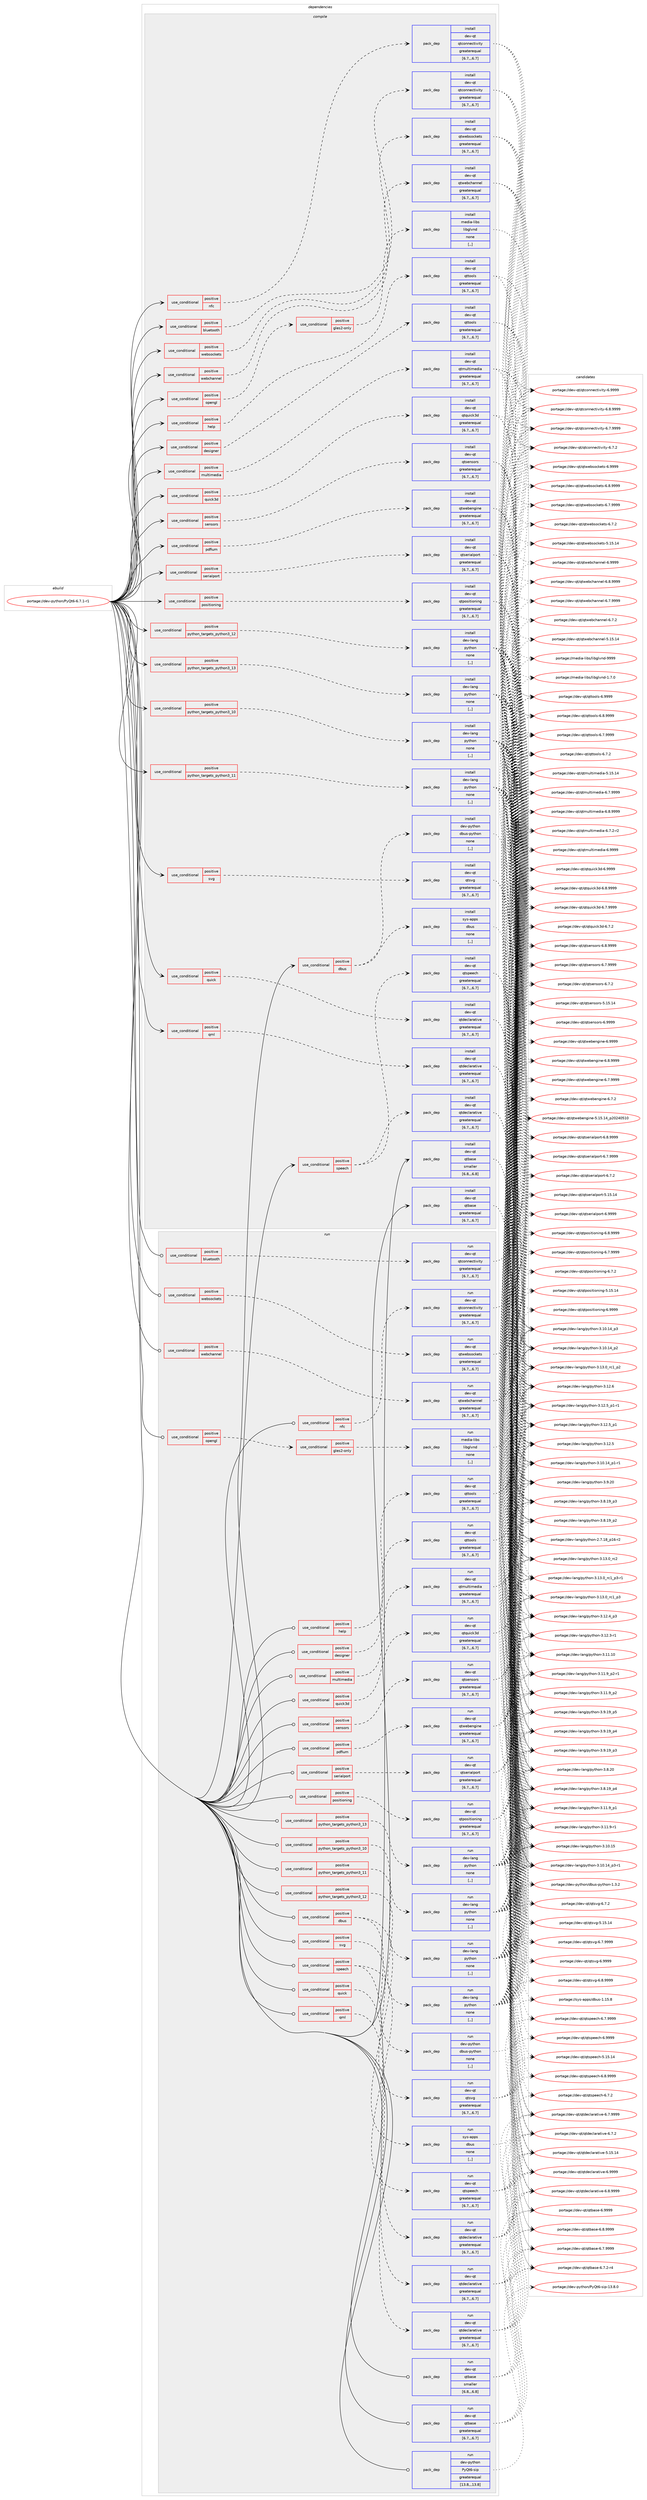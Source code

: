 digraph prolog {

# *************
# Graph options
# *************

newrank=true;
concentrate=true;
compound=true;
graph [rankdir=LR,fontname=Helvetica,fontsize=10,ranksep=1.5];#, ranksep=2.5, nodesep=0.2];
edge  [arrowhead=vee];
node  [fontname=Helvetica,fontsize=10];

# **********
# The ebuild
# **********

subgraph cluster_leftcol {
color=gray;
label=<<i>ebuild</i>>;
id [label="portage://dev-python/PyQt6-6.7.1-r1", color=red, width=4, href="../dev-python/PyQt6-6.7.1-r1.svg"];
}

# ****************
# The dependencies
# ****************

subgraph cluster_midcol {
color=gray;
label=<<i>dependencies</i>>;
subgraph cluster_compile {
fillcolor="#eeeeee";
style=filled;
label=<<i>compile</i>>;
subgraph cond160833 {
dependency635337 [label=<<TABLE BORDER="0" CELLBORDER="1" CELLSPACING="0" CELLPADDING="4"><TR><TD ROWSPAN="3" CELLPADDING="10">use_conditional</TD></TR><TR><TD>positive</TD></TR><TR><TD>bluetooth</TD></TR></TABLE>>, shape=none, color=red];
subgraph pack469691 {
dependency635338 [label=<<TABLE BORDER="0" CELLBORDER="1" CELLSPACING="0" CELLPADDING="4" WIDTH="220"><TR><TD ROWSPAN="6" CELLPADDING="30">pack_dep</TD></TR><TR><TD WIDTH="110">install</TD></TR><TR><TD>dev-qt</TD></TR><TR><TD>qtconnectivity</TD></TR><TR><TD>greaterequal</TD></TR><TR><TD>[6.7,,,6.7]</TD></TR></TABLE>>, shape=none, color=blue];
}
dependency635337:e -> dependency635338:w [weight=20,style="dashed",arrowhead="vee"];
}
id:e -> dependency635337:w [weight=20,style="solid",arrowhead="vee"];
subgraph cond160834 {
dependency635339 [label=<<TABLE BORDER="0" CELLBORDER="1" CELLSPACING="0" CELLPADDING="4"><TR><TD ROWSPAN="3" CELLPADDING="10">use_conditional</TD></TR><TR><TD>positive</TD></TR><TR><TD>dbus</TD></TR></TABLE>>, shape=none, color=red];
subgraph pack469692 {
dependency635340 [label=<<TABLE BORDER="0" CELLBORDER="1" CELLSPACING="0" CELLPADDING="4" WIDTH="220"><TR><TD ROWSPAN="6" CELLPADDING="30">pack_dep</TD></TR><TR><TD WIDTH="110">install</TD></TR><TR><TD>dev-python</TD></TR><TR><TD>dbus-python</TD></TR><TR><TD>none</TD></TR><TR><TD>[,,]</TD></TR></TABLE>>, shape=none, color=blue];
}
dependency635339:e -> dependency635340:w [weight=20,style="dashed",arrowhead="vee"];
subgraph pack469693 {
dependency635341 [label=<<TABLE BORDER="0" CELLBORDER="1" CELLSPACING="0" CELLPADDING="4" WIDTH="220"><TR><TD ROWSPAN="6" CELLPADDING="30">pack_dep</TD></TR><TR><TD WIDTH="110">install</TD></TR><TR><TD>sys-apps</TD></TR><TR><TD>dbus</TD></TR><TR><TD>none</TD></TR><TR><TD>[,,]</TD></TR></TABLE>>, shape=none, color=blue];
}
dependency635339:e -> dependency635341:w [weight=20,style="dashed",arrowhead="vee"];
}
id:e -> dependency635339:w [weight=20,style="solid",arrowhead="vee"];
subgraph cond160835 {
dependency635342 [label=<<TABLE BORDER="0" CELLBORDER="1" CELLSPACING="0" CELLPADDING="4"><TR><TD ROWSPAN="3" CELLPADDING="10">use_conditional</TD></TR><TR><TD>positive</TD></TR><TR><TD>designer</TD></TR></TABLE>>, shape=none, color=red];
subgraph pack469694 {
dependency635343 [label=<<TABLE BORDER="0" CELLBORDER="1" CELLSPACING="0" CELLPADDING="4" WIDTH="220"><TR><TD ROWSPAN="6" CELLPADDING="30">pack_dep</TD></TR><TR><TD WIDTH="110">install</TD></TR><TR><TD>dev-qt</TD></TR><TR><TD>qttools</TD></TR><TR><TD>greaterequal</TD></TR><TR><TD>[6.7,,,6.7]</TD></TR></TABLE>>, shape=none, color=blue];
}
dependency635342:e -> dependency635343:w [weight=20,style="dashed",arrowhead="vee"];
}
id:e -> dependency635342:w [weight=20,style="solid",arrowhead="vee"];
subgraph cond160836 {
dependency635344 [label=<<TABLE BORDER="0" CELLBORDER="1" CELLSPACING="0" CELLPADDING="4"><TR><TD ROWSPAN="3" CELLPADDING="10">use_conditional</TD></TR><TR><TD>positive</TD></TR><TR><TD>help</TD></TR></TABLE>>, shape=none, color=red];
subgraph pack469695 {
dependency635345 [label=<<TABLE BORDER="0" CELLBORDER="1" CELLSPACING="0" CELLPADDING="4" WIDTH="220"><TR><TD ROWSPAN="6" CELLPADDING="30">pack_dep</TD></TR><TR><TD WIDTH="110">install</TD></TR><TR><TD>dev-qt</TD></TR><TR><TD>qttools</TD></TR><TR><TD>greaterequal</TD></TR><TR><TD>[6.7,,,6.7]</TD></TR></TABLE>>, shape=none, color=blue];
}
dependency635344:e -> dependency635345:w [weight=20,style="dashed",arrowhead="vee"];
}
id:e -> dependency635344:w [weight=20,style="solid",arrowhead="vee"];
subgraph cond160837 {
dependency635346 [label=<<TABLE BORDER="0" CELLBORDER="1" CELLSPACING="0" CELLPADDING="4"><TR><TD ROWSPAN="3" CELLPADDING="10">use_conditional</TD></TR><TR><TD>positive</TD></TR><TR><TD>multimedia</TD></TR></TABLE>>, shape=none, color=red];
subgraph pack469696 {
dependency635347 [label=<<TABLE BORDER="0" CELLBORDER="1" CELLSPACING="0" CELLPADDING="4" WIDTH="220"><TR><TD ROWSPAN="6" CELLPADDING="30">pack_dep</TD></TR><TR><TD WIDTH="110">install</TD></TR><TR><TD>dev-qt</TD></TR><TR><TD>qtmultimedia</TD></TR><TR><TD>greaterequal</TD></TR><TR><TD>[6.7,,,6.7]</TD></TR></TABLE>>, shape=none, color=blue];
}
dependency635346:e -> dependency635347:w [weight=20,style="dashed",arrowhead="vee"];
}
id:e -> dependency635346:w [weight=20,style="solid",arrowhead="vee"];
subgraph cond160838 {
dependency635348 [label=<<TABLE BORDER="0" CELLBORDER="1" CELLSPACING="0" CELLPADDING="4"><TR><TD ROWSPAN="3" CELLPADDING="10">use_conditional</TD></TR><TR><TD>positive</TD></TR><TR><TD>nfc</TD></TR></TABLE>>, shape=none, color=red];
subgraph pack469697 {
dependency635349 [label=<<TABLE BORDER="0" CELLBORDER="1" CELLSPACING="0" CELLPADDING="4" WIDTH="220"><TR><TD ROWSPAN="6" CELLPADDING="30">pack_dep</TD></TR><TR><TD WIDTH="110">install</TD></TR><TR><TD>dev-qt</TD></TR><TR><TD>qtconnectivity</TD></TR><TR><TD>greaterequal</TD></TR><TR><TD>[6.7,,,6.7]</TD></TR></TABLE>>, shape=none, color=blue];
}
dependency635348:e -> dependency635349:w [weight=20,style="dashed",arrowhead="vee"];
}
id:e -> dependency635348:w [weight=20,style="solid",arrowhead="vee"];
subgraph cond160839 {
dependency635350 [label=<<TABLE BORDER="0" CELLBORDER="1" CELLSPACING="0" CELLPADDING="4"><TR><TD ROWSPAN="3" CELLPADDING="10">use_conditional</TD></TR><TR><TD>positive</TD></TR><TR><TD>opengl</TD></TR></TABLE>>, shape=none, color=red];
subgraph cond160840 {
dependency635351 [label=<<TABLE BORDER="0" CELLBORDER="1" CELLSPACING="0" CELLPADDING="4"><TR><TD ROWSPAN="3" CELLPADDING="10">use_conditional</TD></TR><TR><TD>positive</TD></TR><TR><TD>gles2-only</TD></TR></TABLE>>, shape=none, color=red];
subgraph pack469698 {
dependency635352 [label=<<TABLE BORDER="0" CELLBORDER="1" CELLSPACING="0" CELLPADDING="4" WIDTH="220"><TR><TD ROWSPAN="6" CELLPADDING="30">pack_dep</TD></TR><TR><TD WIDTH="110">install</TD></TR><TR><TD>media-libs</TD></TR><TR><TD>libglvnd</TD></TR><TR><TD>none</TD></TR><TR><TD>[,,]</TD></TR></TABLE>>, shape=none, color=blue];
}
dependency635351:e -> dependency635352:w [weight=20,style="dashed",arrowhead="vee"];
}
dependency635350:e -> dependency635351:w [weight=20,style="dashed",arrowhead="vee"];
}
id:e -> dependency635350:w [weight=20,style="solid",arrowhead="vee"];
subgraph cond160841 {
dependency635353 [label=<<TABLE BORDER="0" CELLBORDER="1" CELLSPACING="0" CELLPADDING="4"><TR><TD ROWSPAN="3" CELLPADDING="10">use_conditional</TD></TR><TR><TD>positive</TD></TR><TR><TD>pdfium</TD></TR></TABLE>>, shape=none, color=red];
subgraph pack469699 {
dependency635354 [label=<<TABLE BORDER="0" CELLBORDER="1" CELLSPACING="0" CELLPADDING="4" WIDTH="220"><TR><TD ROWSPAN="6" CELLPADDING="30">pack_dep</TD></TR><TR><TD WIDTH="110">install</TD></TR><TR><TD>dev-qt</TD></TR><TR><TD>qtwebengine</TD></TR><TR><TD>greaterequal</TD></TR><TR><TD>[6.7,,,6.7]</TD></TR></TABLE>>, shape=none, color=blue];
}
dependency635353:e -> dependency635354:w [weight=20,style="dashed",arrowhead="vee"];
}
id:e -> dependency635353:w [weight=20,style="solid",arrowhead="vee"];
subgraph cond160842 {
dependency635355 [label=<<TABLE BORDER="0" CELLBORDER="1" CELLSPACING="0" CELLPADDING="4"><TR><TD ROWSPAN="3" CELLPADDING="10">use_conditional</TD></TR><TR><TD>positive</TD></TR><TR><TD>positioning</TD></TR></TABLE>>, shape=none, color=red];
subgraph pack469700 {
dependency635356 [label=<<TABLE BORDER="0" CELLBORDER="1" CELLSPACING="0" CELLPADDING="4" WIDTH="220"><TR><TD ROWSPAN="6" CELLPADDING="30">pack_dep</TD></TR><TR><TD WIDTH="110">install</TD></TR><TR><TD>dev-qt</TD></TR><TR><TD>qtpositioning</TD></TR><TR><TD>greaterequal</TD></TR><TR><TD>[6.7,,,6.7]</TD></TR></TABLE>>, shape=none, color=blue];
}
dependency635355:e -> dependency635356:w [weight=20,style="dashed",arrowhead="vee"];
}
id:e -> dependency635355:w [weight=20,style="solid",arrowhead="vee"];
subgraph cond160843 {
dependency635357 [label=<<TABLE BORDER="0" CELLBORDER="1" CELLSPACING="0" CELLPADDING="4"><TR><TD ROWSPAN="3" CELLPADDING="10">use_conditional</TD></TR><TR><TD>positive</TD></TR><TR><TD>python_targets_python3_10</TD></TR></TABLE>>, shape=none, color=red];
subgraph pack469701 {
dependency635358 [label=<<TABLE BORDER="0" CELLBORDER="1" CELLSPACING="0" CELLPADDING="4" WIDTH="220"><TR><TD ROWSPAN="6" CELLPADDING="30">pack_dep</TD></TR><TR><TD WIDTH="110">install</TD></TR><TR><TD>dev-lang</TD></TR><TR><TD>python</TD></TR><TR><TD>none</TD></TR><TR><TD>[,,]</TD></TR></TABLE>>, shape=none, color=blue];
}
dependency635357:e -> dependency635358:w [weight=20,style="dashed",arrowhead="vee"];
}
id:e -> dependency635357:w [weight=20,style="solid",arrowhead="vee"];
subgraph cond160844 {
dependency635359 [label=<<TABLE BORDER="0" CELLBORDER="1" CELLSPACING="0" CELLPADDING="4"><TR><TD ROWSPAN="3" CELLPADDING="10">use_conditional</TD></TR><TR><TD>positive</TD></TR><TR><TD>python_targets_python3_11</TD></TR></TABLE>>, shape=none, color=red];
subgraph pack469702 {
dependency635360 [label=<<TABLE BORDER="0" CELLBORDER="1" CELLSPACING="0" CELLPADDING="4" WIDTH="220"><TR><TD ROWSPAN="6" CELLPADDING="30">pack_dep</TD></TR><TR><TD WIDTH="110">install</TD></TR><TR><TD>dev-lang</TD></TR><TR><TD>python</TD></TR><TR><TD>none</TD></TR><TR><TD>[,,]</TD></TR></TABLE>>, shape=none, color=blue];
}
dependency635359:e -> dependency635360:w [weight=20,style="dashed",arrowhead="vee"];
}
id:e -> dependency635359:w [weight=20,style="solid",arrowhead="vee"];
subgraph cond160845 {
dependency635361 [label=<<TABLE BORDER="0" CELLBORDER="1" CELLSPACING="0" CELLPADDING="4"><TR><TD ROWSPAN="3" CELLPADDING="10">use_conditional</TD></TR><TR><TD>positive</TD></TR><TR><TD>python_targets_python3_12</TD></TR></TABLE>>, shape=none, color=red];
subgraph pack469703 {
dependency635362 [label=<<TABLE BORDER="0" CELLBORDER="1" CELLSPACING="0" CELLPADDING="4" WIDTH="220"><TR><TD ROWSPAN="6" CELLPADDING="30">pack_dep</TD></TR><TR><TD WIDTH="110">install</TD></TR><TR><TD>dev-lang</TD></TR><TR><TD>python</TD></TR><TR><TD>none</TD></TR><TR><TD>[,,]</TD></TR></TABLE>>, shape=none, color=blue];
}
dependency635361:e -> dependency635362:w [weight=20,style="dashed",arrowhead="vee"];
}
id:e -> dependency635361:w [weight=20,style="solid",arrowhead="vee"];
subgraph cond160846 {
dependency635363 [label=<<TABLE BORDER="0" CELLBORDER="1" CELLSPACING="0" CELLPADDING="4"><TR><TD ROWSPAN="3" CELLPADDING="10">use_conditional</TD></TR><TR><TD>positive</TD></TR><TR><TD>python_targets_python3_13</TD></TR></TABLE>>, shape=none, color=red];
subgraph pack469704 {
dependency635364 [label=<<TABLE BORDER="0" CELLBORDER="1" CELLSPACING="0" CELLPADDING="4" WIDTH="220"><TR><TD ROWSPAN="6" CELLPADDING="30">pack_dep</TD></TR><TR><TD WIDTH="110">install</TD></TR><TR><TD>dev-lang</TD></TR><TR><TD>python</TD></TR><TR><TD>none</TD></TR><TR><TD>[,,]</TD></TR></TABLE>>, shape=none, color=blue];
}
dependency635363:e -> dependency635364:w [weight=20,style="dashed",arrowhead="vee"];
}
id:e -> dependency635363:w [weight=20,style="solid",arrowhead="vee"];
subgraph cond160847 {
dependency635365 [label=<<TABLE BORDER="0" CELLBORDER="1" CELLSPACING="0" CELLPADDING="4"><TR><TD ROWSPAN="3" CELLPADDING="10">use_conditional</TD></TR><TR><TD>positive</TD></TR><TR><TD>qml</TD></TR></TABLE>>, shape=none, color=red];
subgraph pack469705 {
dependency635366 [label=<<TABLE BORDER="0" CELLBORDER="1" CELLSPACING="0" CELLPADDING="4" WIDTH="220"><TR><TD ROWSPAN="6" CELLPADDING="30">pack_dep</TD></TR><TR><TD WIDTH="110">install</TD></TR><TR><TD>dev-qt</TD></TR><TR><TD>qtdeclarative</TD></TR><TR><TD>greaterequal</TD></TR><TR><TD>[6.7,,,6.7]</TD></TR></TABLE>>, shape=none, color=blue];
}
dependency635365:e -> dependency635366:w [weight=20,style="dashed",arrowhead="vee"];
}
id:e -> dependency635365:w [weight=20,style="solid",arrowhead="vee"];
subgraph cond160848 {
dependency635367 [label=<<TABLE BORDER="0" CELLBORDER="1" CELLSPACING="0" CELLPADDING="4"><TR><TD ROWSPAN="3" CELLPADDING="10">use_conditional</TD></TR><TR><TD>positive</TD></TR><TR><TD>quick</TD></TR></TABLE>>, shape=none, color=red];
subgraph pack469706 {
dependency635368 [label=<<TABLE BORDER="0" CELLBORDER="1" CELLSPACING="0" CELLPADDING="4" WIDTH="220"><TR><TD ROWSPAN="6" CELLPADDING="30">pack_dep</TD></TR><TR><TD WIDTH="110">install</TD></TR><TR><TD>dev-qt</TD></TR><TR><TD>qtdeclarative</TD></TR><TR><TD>greaterequal</TD></TR><TR><TD>[6.7,,,6.7]</TD></TR></TABLE>>, shape=none, color=blue];
}
dependency635367:e -> dependency635368:w [weight=20,style="dashed",arrowhead="vee"];
}
id:e -> dependency635367:w [weight=20,style="solid",arrowhead="vee"];
subgraph cond160849 {
dependency635369 [label=<<TABLE BORDER="0" CELLBORDER="1" CELLSPACING="0" CELLPADDING="4"><TR><TD ROWSPAN="3" CELLPADDING="10">use_conditional</TD></TR><TR><TD>positive</TD></TR><TR><TD>quick3d</TD></TR></TABLE>>, shape=none, color=red];
subgraph pack469707 {
dependency635370 [label=<<TABLE BORDER="0" CELLBORDER="1" CELLSPACING="0" CELLPADDING="4" WIDTH="220"><TR><TD ROWSPAN="6" CELLPADDING="30">pack_dep</TD></TR><TR><TD WIDTH="110">install</TD></TR><TR><TD>dev-qt</TD></TR><TR><TD>qtquick3d</TD></TR><TR><TD>greaterequal</TD></TR><TR><TD>[6.7,,,6.7]</TD></TR></TABLE>>, shape=none, color=blue];
}
dependency635369:e -> dependency635370:w [weight=20,style="dashed",arrowhead="vee"];
}
id:e -> dependency635369:w [weight=20,style="solid",arrowhead="vee"];
subgraph cond160850 {
dependency635371 [label=<<TABLE BORDER="0" CELLBORDER="1" CELLSPACING="0" CELLPADDING="4"><TR><TD ROWSPAN="3" CELLPADDING="10">use_conditional</TD></TR><TR><TD>positive</TD></TR><TR><TD>sensors</TD></TR></TABLE>>, shape=none, color=red];
subgraph pack469708 {
dependency635372 [label=<<TABLE BORDER="0" CELLBORDER="1" CELLSPACING="0" CELLPADDING="4" WIDTH="220"><TR><TD ROWSPAN="6" CELLPADDING="30">pack_dep</TD></TR><TR><TD WIDTH="110">install</TD></TR><TR><TD>dev-qt</TD></TR><TR><TD>qtsensors</TD></TR><TR><TD>greaterequal</TD></TR><TR><TD>[6.7,,,6.7]</TD></TR></TABLE>>, shape=none, color=blue];
}
dependency635371:e -> dependency635372:w [weight=20,style="dashed",arrowhead="vee"];
}
id:e -> dependency635371:w [weight=20,style="solid",arrowhead="vee"];
subgraph cond160851 {
dependency635373 [label=<<TABLE BORDER="0" CELLBORDER="1" CELLSPACING="0" CELLPADDING="4"><TR><TD ROWSPAN="3" CELLPADDING="10">use_conditional</TD></TR><TR><TD>positive</TD></TR><TR><TD>serialport</TD></TR></TABLE>>, shape=none, color=red];
subgraph pack469709 {
dependency635374 [label=<<TABLE BORDER="0" CELLBORDER="1" CELLSPACING="0" CELLPADDING="4" WIDTH="220"><TR><TD ROWSPAN="6" CELLPADDING="30">pack_dep</TD></TR><TR><TD WIDTH="110">install</TD></TR><TR><TD>dev-qt</TD></TR><TR><TD>qtserialport</TD></TR><TR><TD>greaterequal</TD></TR><TR><TD>[6.7,,,6.7]</TD></TR></TABLE>>, shape=none, color=blue];
}
dependency635373:e -> dependency635374:w [weight=20,style="dashed",arrowhead="vee"];
}
id:e -> dependency635373:w [weight=20,style="solid",arrowhead="vee"];
subgraph cond160852 {
dependency635375 [label=<<TABLE BORDER="0" CELLBORDER="1" CELLSPACING="0" CELLPADDING="4"><TR><TD ROWSPAN="3" CELLPADDING="10">use_conditional</TD></TR><TR><TD>positive</TD></TR><TR><TD>speech</TD></TR></TABLE>>, shape=none, color=red];
subgraph pack469710 {
dependency635376 [label=<<TABLE BORDER="0" CELLBORDER="1" CELLSPACING="0" CELLPADDING="4" WIDTH="220"><TR><TD ROWSPAN="6" CELLPADDING="30">pack_dep</TD></TR><TR><TD WIDTH="110">install</TD></TR><TR><TD>dev-qt</TD></TR><TR><TD>qtdeclarative</TD></TR><TR><TD>greaterequal</TD></TR><TR><TD>[6.7,,,6.7]</TD></TR></TABLE>>, shape=none, color=blue];
}
dependency635375:e -> dependency635376:w [weight=20,style="dashed",arrowhead="vee"];
subgraph pack469711 {
dependency635377 [label=<<TABLE BORDER="0" CELLBORDER="1" CELLSPACING="0" CELLPADDING="4" WIDTH="220"><TR><TD ROWSPAN="6" CELLPADDING="30">pack_dep</TD></TR><TR><TD WIDTH="110">install</TD></TR><TR><TD>dev-qt</TD></TR><TR><TD>qtspeech</TD></TR><TR><TD>greaterequal</TD></TR><TR><TD>[6.7,,,6.7]</TD></TR></TABLE>>, shape=none, color=blue];
}
dependency635375:e -> dependency635377:w [weight=20,style="dashed",arrowhead="vee"];
}
id:e -> dependency635375:w [weight=20,style="solid",arrowhead="vee"];
subgraph cond160853 {
dependency635378 [label=<<TABLE BORDER="0" CELLBORDER="1" CELLSPACING="0" CELLPADDING="4"><TR><TD ROWSPAN="3" CELLPADDING="10">use_conditional</TD></TR><TR><TD>positive</TD></TR><TR><TD>svg</TD></TR></TABLE>>, shape=none, color=red];
subgraph pack469712 {
dependency635379 [label=<<TABLE BORDER="0" CELLBORDER="1" CELLSPACING="0" CELLPADDING="4" WIDTH="220"><TR><TD ROWSPAN="6" CELLPADDING="30">pack_dep</TD></TR><TR><TD WIDTH="110">install</TD></TR><TR><TD>dev-qt</TD></TR><TR><TD>qtsvg</TD></TR><TR><TD>greaterequal</TD></TR><TR><TD>[6.7,,,6.7]</TD></TR></TABLE>>, shape=none, color=blue];
}
dependency635378:e -> dependency635379:w [weight=20,style="dashed",arrowhead="vee"];
}
id:e -> dependency635378:w [weight=20,style="solid",arrowhead="vee"];
subgraph cond160854 {
dependency635380 [label=<<TABLE BORDER="0" CELLBORDER="1" CELLSPACING="0" CELLPADDING="4"><TR><TD ROWSPAN="3" CELLPADDING="10">use_conditional</TD></TR><TR><TD>positive</TD></TR><TR><TD>webchannel</TD></TR></TABLE>>, shape=none, color=red];
subgraph pack469713 {
dependency635381 [label=<<TABLE BORDER="0" CELLBORDER="1" CELLSPACING="0" CELLPADDING="4" WIDTH="220"><TR><TD ROWSPAN="6" CELLPADDING="30">pack_dep</TD></TR><TR><TD WIDTH="110">install</TD></TR><TR><TD>dev-qt</TD></TR><TR><TD>qtwebchannel</TD></TR><TR><TD>greaterequal</TD></TR><TR><TD>[6.7,,,6.7]</TD></TR></TABLE>>, shape=none, color=blue];
}
dependency635380:e -> dependency635381:w [weight=20,style="dashed",arrowhead="vee"];
}
id:e -> dependency635380:w [weight=20,style="solid",arrowhead="vee"];
subgraph cond160855 {
dependency635382 [label=<<TABLE BORDER="0" CELLBORDER="1" CELLSPACING="0" CELLPADDING="4"><TR><TD ROWSPAN="3" CELLPADDING="10">use_conditional</TD></TR><TR><TD>positive</TD></TR><TR><TD>websockets</TD></TR></TABLE>>, shape=none, color=red];
subgraph pack469714 {
dependency635383 [label=<<TABLE BORDER="0" CELLBORDER="1" CELLSPACING="0" CELLPADDING="4" WIDTH="220"><TR><TD ROWSPAN="6" CELLPADDING="30">pack_dep</TD></TR><TR><TD WIDTH="110">install</TD></TR><TR><TD>dev-qt</TD></TR><TR><TD>qtwebsockets</TD></TR><TR><TD>greaterequal</TD></TR><TR><TD>[6.7,,,6.7]</TD></TR></TABLE>>, shape=none, color=blue];
}
dependency635382:e -> dependency635383:w [weight=20,style="dashed",arrowhead="vee"];
}
id:e -> dependency635382:w [weight=20,style="solid",arrowhead="vee"];
subgraph pack469715 {
dependency635384 [label=<<TABLE BORDER="0" CELLBORDER="1" CELLSPACING="0" CELLPADDING="4" WIDTH="220"><TR><TD ROWSPAN="6" CELLPADDING="30">pack_dep</TD></TR><TR><TD WIDTH="110">install</TD></TR><TR><TD>dev-qt</TD></TR><TR><TD>qtbase</TD></TR><TR><TD>greaterequal</TD></TR><TR><TD>[6.7,,,6.7]</TD></TR></TABLE>>, shape=none, color=blue];
}
id:e -> dependency635384:w [weight=20,style="solid",arrowhead="vee"];
subgraph pack469716 {
dependency635385 [label=<<TABLE BORDER="0" CELLBORDER="1" CELLSPACING="0" CELLPADDING="4" WIDTH="220"><TR><TD ROWSPAN="6" CELLPADDING="30">pack_dep</TD></TR><TR><TD WIDTH="110">install</TD></TR><TR><TD>dev-qt</TD></TR><TR><TD>qtbase</TD></TR><TR><TD>smaller</TD></TR><TR><TD>[6.8,,,6.8]</TD></TR></TABLE>>, shape=none, color=blue];
}
id:e -> dependency635385:w [weight=20,style="solid",arrowhead="vee"];
}
subgraph cluster_compileandrun {
fillcolor="#eeeeee";
style=filled;
label=<<i>compile and run</i>>;
}
subgraph cluster_run {
fillcolor="#eeeeee";
style=filled;
label=<<i>run</i>>;
subgraph cond160856 {
dependency635386 [label=<<TABLE BORDER="0" CELLBORDER="1" CELLSPACING="0" CELLPADDING="4"><TR><TD ROWSPAN="3" CELLPADDING="10">use_conditional</TD></TR><TR><TD>positive</TD></TR><TR><TD>bluetooth</TD></TR></TABLE>>, shape=none, color=red];
subgraph pack469717 {
dependency635387 [label=<<TABLE BORDER="0" CELLBORDER="1" CELLSPACING="0" CELLPADDING="4" WIDTH="220"><TR><TD ROWSPAN="6" CELLPADDING="30">pack_dep</TD></TR><TR><TD WIDTH="110">run</TD></TR><TR><TD>dev-qt</TD></TR><TR><TD>qtconnectivity</TD></TR><TR><TD>greaterequal</TD></TR><TR><TD>[6.7,,,6.7]</TD></TR></TABLE>>, shape=none, color=blue];
}
dependency635386:e -> dependency635387:w [weight=20,style="dashed",arrowhead="vee"];
}
id:e -> dependency635386:w [weight=20,style="solid",arrowhead="odot"];
subgraph cond160857 {
dependency635388 [label=<<TABLE BORDER="0" CELLBORDER="1" CELLSPACING="0" CELLPADDING="4"><TR><TD ROWSPAN="3" CELLPADDING="10">use_conditional</TD></TR><TR><TD>positive</TD></TR><TR><TD>dbus</TD></TR></TABLE>>, shape=none, color=red];
subgraph pack469718 {
dependency635389 [label=<<TABLE BORDER="0" CELLBORDER="1" CELLSPACING="0" CELLPADDING="4" WIDTH="220"><TR><TD ROWSPAN="6" CELLPADDING="30">pack_dep</TD></TR><TR><TD WIDTH="110">run</TD></TR><TR><TD>dev-python</TD></TR><TR><TD>dbus-python</TD></TR><TR><TD>none</TD></TR><TR><TD>[,,]</TD></TR></TABLE>>, shape=none, color=blue];
}
dependency635388:e -> dependency635389:w [weight=20,style="dashed",arrowhead="vee"];
subgraph pack469719 {
dependency635390 [label=<<TABLE BORDER="0" CELLBORDER="1" CELLSPACING="0" CELLPADDING="4" WIDTH="220"><TR><TD ROWSPAN="6" CELLPADDING="30">pack_dep</TD></TR><TR><TD WIDTH="110">run</TD></TR><TR><TD>sys-apps</TD></TR><TR><TD>dbus</TD></TR><TR><TD>none</TD></TR><TR><TD>[,,]</TD></TR></TABLE>>, shape=none, color=blue];
}
dependency635388:e -> dependency635390:w [weight=20,style="dashed",arrowhead="vee"];
}
id:e -> dependency635388:w [weight=20,style="solid",arrowhead="odot"];
subgraph cond160858 {
dependency635391 [label=<<TABLE BORDER="0" CELLBORDER="1" CELLSPACING="0" CELLPADDING="4"><TR><TD ROWSPAN="3" CELLPADDING="10">use_conditional</TD></TR><TR><TD>positive</TD></TR><TR><TD>designer</TD></TR></TABLE>>, shape=none, color=red];
subgraph pack469720 {
dependency635392 [label=<<TABLE BORDER="0" CELLBORDER="1" CELLSPACING="0" CELLPADDING="4" WIDTH="220"><TR><TD ROWSPAN="6" CELLPADDING="30">pack_dep</TD></TR><TR><TD WIDTH="110">run</TD></TR><TR><TD>dev-qt</TD></TR><TR><TD>qttools</TD></TR><TR><TD>greaterequal</TD></TR><TR><TD>[6.7,,,6.7]</TD></TR></TABLE>>, shape=none, color=blue];
}
dependency635391:e -> dependency635392:w [weight=20,style="dashed",arrowhead="vee"];
}
id:e -> dependency635391:w [weight=20,style="solid",arrowhead="odot"];
subgraph cond160859 {
dependency635393 [label=<<TABLE BORDER="0" CELLBORDER="1" CELLSPACING="0" CELLPADDING="4"><TR><TD ROWSPAN="3" CELLPADDING="10">use_conditional</TD></TR><TR><TD>positive</TD></TR><TR><TD>help</TD></TR></TABLE>>, shape=none, color=red];
subgraph pack469721 {
dependency635394 [label=<<TABLE BORDER="0" CELLBORDER="1" CELLSPACING="0" CELLPADDING="4" WIDTH="220"><TR><TD ROWSPAN="6" CELLPADDING="30">pack_dep</TD></TR><TR><TD WIDTH="110">run</TD></TR><TR><TD>dev-qt</TD></TR><TR><TD>qttools</TD></TR><TR><TD>greaterequal</TD></TR><TR><TD>[6.7,,,6.7]</TD></TR></TABLE>>, shape=none, color=blue];
}
dependency635393:e -> dependency635394:w [weight=20,style="dashed",arrowhead="vee"];
}
id:e -> dependency635393:w [weight=20,style="solid",arrowhead="odot"];
subgraph cond160860 {
dependency635395 [label=<<TABLE BORDER="0" CELLBORDER="1" CELLSPACING="0" CELLPADDING="4"><TR><TD ROWSPAN="3" CELLPADDING="10">use_conditional</TD></TR><TR><TD>positive</TD></TR><TR><TD>multimedia</TD></TR></TABLE>>, shape=none, color=red];
subgraph pack469722 {
dependency635396 [label=<<TABLE BORDER="0" CELLBORDER="1" CELLSPACING="0" CELLPADDING="4" WIDTH="220"><TR><TD ROWSPAN="6" CELLPADDING="30">pack_dep</TD></TR><TR><TD WIDTH="110">run</TD></TR><TR><TD>dev-qt</TD></TR><TR><TD>qtmultimedia</TD></TR><TR><TD>greaterequal</TD></TR><TR><TD>[6.7,,,6.7]</TD></TR></TABLE>>, shape=none, color=blue];
}
dependency635395:e -> dependency635396:w [weight=20,style="dashed",arrowhead="vee"];
}
id:e -> dependency635395:w [weight=20,style="solid",arrowhead="odot"];
subgraph cond160861 {
dependency635397 [label=<<TABLE BORDER="0" CELLBORDER="1" CELLSPACING="0" CELLPADDING="4"><TR><TD ROWSPAN="3" CELLPADDING="10">use_conditional</TD></TR><TR><TD>positive</TD></TR><TR><TD>nfc</TD></TR></TABLE>>, shape=none, color=red];
subgraph pack469723 {
dependency635398 [label=<<TABLE BORDER="0" CELLBORDER="1" CELLSPACING="0" CELLPADDING="4" WIDTH="220"><TR><TD ROWSPAN="6" CELLPADDING="30">pack_dep</TD></TR><TR><TD WIDTH="110">run</TD></TR><TR><TD>dev-qt</TD></TR><TR><TD>qtconnectivity</TD></TR><TR><TD>greaterequal</TD></TR><TR><TD>[6.7,,,6.7]</TD></TR></TABLE>>, shape=none, color=blue];
}
dependency635397:e -> dependency635398:w [weight=20,style="dashed",arrowhead="vee"];
}
id:e -> dependency635397:w [weight=20,style="solid",arrowhead="odot"];
subgraph cond160862 {
dependency635399 [label=<<TABLE BORDER="0" CELLBORDER="1" CELLSPACING="0" CELLPADDING="4"><TR><TD ROWSPAN="3" CELLPADDING="10">use_conditional</TD></TR><TR><TD>positive</TD></TR><TR><TD>opengl</TD></TR></TABLE>>, shape=none, color=red];
subgraph cond160863 {
dependency635400 [label=<<TABLE BORDER="0" CELLBORDER="1" CELLSPACING="0" CELLPADDING="4"><TR><TD ROWSPAN="3" CELLPADDING="10">use_conditional</TD></TR><TR><TD>positive</TD></TR><TR><TD>gles2-only</TD></TR></TABLE>>, shape=none, color=red];
subgraph pack469724 {
dependency635401 [label=<<TABLE BORDER="0" CELLBORDER="1" CELLSPACING="0" CELLPADDING="4" WIDTH="220"><TR><TD ROWSPAN="6" CELLPADDING="30">pack_dep</TD></TR><TR><TD WIDTH="110">run</TD></TR><TR><TD>media-libs</TD></TR><TR><TD>libglvnd</TD></TR><TR><TD>none</TD></TR><TR><TD>[,,]</TD></TR></TABLE>>, shape=none, color=blue];
}
dependency635400:e -> dependency635401:w [weight=20,style="dashed",arrowhead="vee"];
}
dependency635399:e -> dependency635400:w [weight=20,style="dashed",arrowhead="vee"];
}
id:e -> dependency635399:w [weight=20,style="solid",arrowhead="odot"];
subgraph cond160864 {
dependency635402 [label=<<TABLE BORDER="0" CELLBORDER="1" CELLSPACING="0" CELLPADDING="4"><TR><TD ROWSPAN="3" CELLPADDING="10">use_conditional</TD></TR><TR><TD>positive</TD></TR><TR><TD>pdfium</TD></TR></TABLE>>, shape=none, color=red];
subgraph pack469725 {
dependency635403 [label=<<TABLE BORDER="0" CELLBORDER="1" CELLSPACING="0" CELLPADDING="4" WIDTH="220"><TR><TD ROWSPAN="6" CELLPADDING="30">pack_dep</TD></TR><TR><TD WIDTH="110">run</TD></TR><TR><TD>dev-qt</TD></TR><TR><TD>qtwebengine</TD></TR><TR><TD>greaterequal</TD></TR><TR><TD>[6.7,,,6.7]</TD></TR></TABLE>>, shape=none, color=blue];
}
dependency635402:e -> dependency635403:w [weight=20,style="dashed",arrowhead="vee"];
}
id:e -> dependency635402:w [weight=20,style="solid",arrowhead="odot"];
subgraph cond160865 {
dependency635404 [label=<<TABLE BORDER="0" CELLBORDER="1" CELLSPACING="0" CELLPADDING="4"><TR><TD ROWSPAN="3" CELLPADDING="10">use_conditional</TD></TR><TR><TD>positive</TD></TR><TR><TD>positioning</TD></TR></TABLE>>, shape=none, color=red];
subgraph pack469726 {
dependency635405 [label=<<TABLE BORDER="0" CELLBORDER="1" CELLSPACING="0" CELLPADDING="4" WIDTH="220"><TR><TD ROWSPAN="6" CELLPADDING="30">pack_dep</TD></TR><TR><TD WIDTH="110">run</TD></TR><TR><TD>dev-qt</TD></TR><TR><TD>qtpositioning</TD></TR><TR><TD>greaterequal</TD></TR><TR><TD>[6.7,,,6.7]</TD></TR></TABLE>>, shape=none, color=blue];
}
dependency635404:e -> dependency635405:w [weight=20,style="dashed",arrowhead="vee"];
}
id:e -> dependency635404:w [weight=20,style="solid",arrowhead="odot"];
subgraph cond160866 {
dependency635406 [label=<<TABLE BORDER="0" CELLBORDER="1" CELLSPACING="0" CELLPADDING="4"><TR><TD ROWSPAN="3" CELLPADDING="10">use_conditional</TD></TR><TR><TD>positive</TD></TR><TR><TD>python_targets_python3_10</TD></TR></TABLE>>, shape=none, color=red];
subgraph pack469727 {
dependency635407 [label=<<TABLE BORDER="0" CELLBORDER="1" CELLSPACING="0" CELLPADDING="4" WIDTH="220"><TR><TD ROWSPAN="6" CELLPADDING="30">pack_dep</TD></TR><TR><TD WIDTH="110">run</TD></TR><TR><TD>dev-lang</TD></TR><TR><TD>python</TD></TR><TR><TD>none</TD></TR><TR><TD>[,,]</TD></TR></TABLE>>, shape=none, color=blue];
}
dependency635406:e -> dependency635407:w [weight=20,style="dashed",arrowhead="vee"];
}
id:e -> dependency635406:w [weight=20,style="solid",arrowhead="odot"];
subgraph cond160867 {
dependency635408 [label=<<TABLE BORDER="0" CELLBORDER="1" CELLSPACING="0" CELLPADDING="4"><TR><TD ROWSPAN="3" CELLPADDING="10">use_conditional</TD></TR><TR><TD>positive</TD></TR><TR><TD>python_targets_python3_11</TD></TR></TABLE>>, shape=none, color=red];
subgraph pack469728 {
dependency635409 [label=<<TABLE BORDER="0" CELLBORDER="1" CELLSPACING="0" CELLPADDING="4" WIDTH="220"><TR><TD ROWSPAN="6" CELLPADDING="30">pack_dep</TD></TR><TR><TD WIDTH="110">run</TD></TR><TR><TD>dev-lang</TD></TR><TR><TD>python</TD></TR><TR><TD>none</TD></TR><TR><TD>[,,]</TD></TR></TABLE>>, shape=none, color=blue];
}
dependency635408:e -> dependency635409:w [weight=20,style="dashed",arrowhead="vee"];
}
id:e -> dependency635408:w [weight=20,style="solid",arrowhead="odot"];
subgraph cond160868 {
dependency635410 [label=<<TABLE BORDER="0" CELLBORDER="1" CELLSPACING="0" CELLPADDING="4"><TR><TD ROWSPAN="3" CELLPADDING="10">use_conditional</TD></TR><TR><TD>positive</TD></TR><TR><TD>python_targets_python3_12</TD></TR></TABLE>>, shape=none, color=red];
subgraph pack469729 {
dependency635411 [label=<<TABLE BORDER="0" CELLBORDER="1" CELLSPACING="0" CELLPADDING="4" WIDTH="220"><TR><TD ROWSPAN="6" CELLPADDING="30">pack_dep</TD></TR><TR><TD WIDTH="110">run</TD></TR><TR><TD>dev-lang</TD></TR><TR><TD>python</TD></TR><TR><TD>none</TD></TR><TR><TD>[,,]</TD></TR></TABLE>>, shape=none, color=blue];
}
dependency635410:e -> dependency635411:w [weight=20,style="dashed",arrowhead="vee"];
}
id:e -> dependency635410:w [weight=20,style="solid",arrowhead="odot"];
subgraph cond160869 {
dependency635412 [label=<<TABLE BORDER="0" CELLBORDER="1" CELLSPACING="0" CELLPADDING="4"><TR><TD ROWSPAN="3" CELLPADDING="10">use_conditional</TD></TR><TR><TD>positive</TD></TR><TR><TD>python_targets_python3_13</TD></TR></TABLE>>, shape=none, color=red];
subgraph pack469730 {
dependency635413 [label=<<TABLE BORDER="0" CELLBORDER="1" CELLSPACING="0" CELLPADDING="4" WIDTH="220"><TR><TD ROWSPAN="6" CELLPADDING="30">pack_dep</TD></TR><TR><TD WIDTH="110">run</TD></TR><TR><TD>dev-lang</TD></TR><TR><TD>python</TD></TR><TR><TD>none</TD></TR><TR><TD>[,,]</TD></TR></TABLE>>, shape=none, color=blue];
}
dependency635412:e -> dependency635413:w [weight=20,style="dashed",arrowhead="vee"];
}
id:e -> dependency635412:w [weight=20,style="solid",arrowhead="odot"];
subgraph cond160870 {
dependency635414 [label=<<TABLE BORDER="0" CELLBORDER="1" CELLSPACING="0" CELLPADDING="4"><TR><TD ROWSPAN="3" CELLPADDING="10">use_conditional</TD></TR><TR><TD>positive</TD></TR><TR><TD>qml</TD></TR></TABLE>>, shape=none, color=red];
subgraph pack469731 {
dependency635415 [label=<<TABLE BORDER="0" CELLBORDER="1" CELLSPACING="0" CELLPADDING="4" WIDTH="220"><TR><TD ROWSPAN="6" CELLPADDING="30">pack_dep</TD></TR><TR><TD WIDTH="110">run</TD></TR><TR><TD>dev-qt</TD></TR><TR><TD>qtdeclarative</TD></TR><TR><TD>greaterequal</TD></TR><TR><TD>[6.7,,,6.7]</TD></TR></TABLE>>, shape=none, color=blue];
}
dependency635414:e -> dependency635415:w [weight=20,style="dashed",arrowhead="vee"];
}
id:e -> dependency635414:w [weight=20,style="solid",arrowhead="odot"];
subgraph cond160871 {
dependency635416 [label=<<TABLE BORDER="0" CELLBORDER="1" CELLSPACING="0" CELLPADDING="4"><TR><TD ROWSPAN="3" CELLPADDING="10">use_conditional</TD></TR><TR><TD>positive</TD></TR><TR><TD>quick</TD></TR></TABLE>>, shape=none, color=red];
subgraph pack469732 {
dependency635417 [label=<<TABLE BORDER="0" CELLBORDER="1" CELLSPACING="0" CELLPADDING="4" WIDTH="220"><TR><TD ROWSPAN="6" CELLPADDING="30">pack_dep</TD></TR><TR><TD WIDTH="110">run</TD></TR><TR><TD>dev-qt</TD></TR><TR><TD>qtdeclarative</TD></TR><TR><TD>greaterequal</TD></TR><TR><TD>[6.7,,,6.7]</TD></TR></TABLE>>, shape=none, color=blue];
}
dependency635416:e -> dependency635417:w [weight=20,style="dashed",arrowhead="vee"];
}
id:e -> dependency635416:w [weight=20,style="solid",arrowhead="odot"];
subgraph cond160872 {
dependency635418 [label=<<TABLE BORDER="0" CELLBORDER="1" CELLSPACING="0" CELLPADDING="4"><TR><TD ROWSPAN="3" CELLPADDING="10">use_conditional</TD></TR><TR><TD>positive</TD></TR><TR><TD>quick3d</TD></TR></TABLE>>, shape=none, color=red];
subgraph pack469733 {
dependency635419 [label=<<TABLE BORDER="0" CELLBORDER="1" CELLSPACING="0" CELLPADDING="4" WIDTH="220"><TR><TD ROWSPAN="6" CELLPADDING="30">pack_dep</TD></TR><TR><TD WIDTH="110">run</TD></TR><TR><TD>dev-qt</TD></TR><TR><TD>qtquick3d</TD></TR><TR><TD>greaterequal</TD></TR><TR><TD>[6.7,,,6.7]</TD></TR></TABLE>>, shape=none, color=blue];
}
dependency635418:e -> dependency635419:w [weight=20,style="dashed",arrowhead="vee"];
}
id:e -> dependency635418:w [weight=20,style="solid",arrowhead="odot"];
subgraph cond160873 {
dependency635420 [label=<<TABLE BORDER="0" CELLBORDER="1" CELLSPACING="0" CELLPADDING="4"><TR><TD ROWSPAN="3" CELLPADDING="10">use_conditional</TD></TR><TR><TD>positive</TD></TR><TR><TD>sensors</TD></TR></TABLE>>, shape=none, color=red];
subgraph pack469734 {
dependency635421 [label=<<TABLE BORDER="0" CELLBORDER="1" CELLSPACING="0" CELLPADDING="4" WIDTH="220"><TR><TD ROWSPAN="6" CELLPADDING="30">pack_dep</TD></TR><TR><TD WIDTH="110">run</TD></TR><TR><TD>dev-qt</TD></TR><TR><TD>qtsensors</TD></TR><TR><TD>greaterequal</TD></TR><TR><TD>[6.7,,,6.7]</TD></TR></TABLE>>, shape=none, color=blue];
}
dependency635420:e -> dependency635421:w [weight=20,style="dashed",arrowhead="vee"];
}
id:e -> dependency635420:w [weight=20,style="solid",arrowhead="odot"];
subgraph cond160874 {
dependency635422 [label=<<TABLE BORDER="0" CELLBORDER="1" CELLSPACING="0" CELLPADDING="4"><TR><TD ROWSPAN="3" CELLPADDING="10">use_conditional</TD></TR><TR><TD>positive</TD></TR><TR><TD>serialport</TD></TR></TABLE>>, shape=none, color=red];
subgraph pack469735 {
dependency635423 [label=<<TABLE BORDER="0" CELLBORDER="1" CELLSPACING="0" CELLPADDING="4" WIDTH="220"><TR><TD ROWSPAN="6" CELLPADDING="30">pack_dep</TD></TR><TR><TD WIDTH="110">run</TD></TR><TR><TD>dev-qt</TD></TR><TR><TD>qtserialport</TD></TR><TR><TD>greaterequal</TD></TR><TR><TD>[6.7,,,6.7]</TD></TR></TABLE>>, shape=none, color=blue];
}
dependency635422:e -> dependency635423:w [weight=20,style="dashed",arrowhead="vee"];
}
id:e -> dependency635422:w [weight=20,style="solid",arrowhead="odot"];
subgraph cond160875 {
dependency635424 [label=<<TABLE BORDER="0" CELLBORDER="1" CELLSPACING="0" CELLPADDING="4"><TR><TD ROWSPAN="3" CELLPADDING="10">use_conditional</TD></TR><TR><TD>positive</TD></TR><TR><TD>speech</TD></TR></TABLE>>, shape=none, color=red];
subgraph pack469736 {
dependency635425 [label=<<TABLE BORDER="0" CELLBORDER="1" CELLSPACING="0" CELLPADDING="4" WIDTH="220"><TR><TD ROWSPAN="6" CELLPADDING="30">pack_dep</TD></TR><TR><TD WIDTH="110">run</TD></TR><TR><TD>dev-qt</TD></TR><TR><TD>qtdeclarative</TD></TR><TR><TD>greaterequal</TD></TR><TR><TD>[6.7,,,6.7]</TD></TR></TABLE>>, shape=none, color=blue];
}
dependency635424:e -> dependency635425:w [weight=20,style="dashed",arrowhead="vee"];
subgraph pack469737 {
dependency635426 [label=<<TABLE BORDER="0" CELLBORDER="1" CELLSPACING="0" CELLPADDING="4" WIDTH="220"><TR><TD ROWSPAN="6" CELLPADDING="30">pack_dep</TD></TR><TR><TD WIDTH="110">run</TD></TR><TR><TD>dev-qt</TD></TR><TR><TD>qtspeech</TD></TR><TR><TD>greaterequal</TD></TR><TR><TD>[6.7,,,6.7]</TD></TR></TABLE>>, shape=none, color=blue];
}
dependency635424:e -> dependency635426:w [weight=20,style="dashed",arrowhead="vee"];
}
id:e -> dependency635424:w [weight=20,style="solid",arrowhead="odot"];
subgraph cond160876 {
dependency635427 [label=<<TABLE BORDER="0" CELLBORDER="1" CELLSPACING="0" CELLPADDING="4"><TR><TD ROWSPAN="3" CELLPADDING="10">use_conditional</TD></TR><TR><TD>positive</TD></TR><TR><TD>svg</TD></TR></TABLE>>, shape=none, color=red];
subgraph pack469738 {
dependency635428 [label=<<TABLE BORDER="0" CELLBORDER="1" CELLSPACING="0" CELLPADDING="4" WIDTH="220"><TR><TD ROWSPAN="6" CELLPADDING="30">pack_dep</TD></TR><TR><TD WIDTH="110">run</TD></TR><TR><TD>dev-qt</TD></TR><TR><TD>qtsvg</TD></TR><TR><TD>greaterequal</TD></TR><TR><TD>[6.7,,,6.7]</TD></TR></TABLE>>, shape=none, color=blue];
}
dependency635427:e -> dependency635428:w [weight=20,style="dashed",arrowhead="vee"];
}
id:e -> dependency635427:w [weight=20,style="solid",arrowhead="odot"];
subgraph cond160877 {
dependency635429 [label=<<TABLE BORDER="0" CELLBORDER="1" CELLSPACING="0" CELLPADDING="4"><TR><TD ROWSPAN="3" CELLPADDING="10">use_conditional</TD></TR><TR><TD>positive</TD></TR><TR><TD>webchannel</TD></TR></TABLE>>, shape=none, color=red];
subgraph pack469739 {
dependency635430 [label=<<TABLE BORDER="0" CELLBORDER="1" CELLSPACING="0" CELLPADDING="4" WIDTH="220"><TR><TD ROWSPAN="6" CELLPADDING="30">pack_dep</TD></TR><TR><TD WIDTH="110">run</TD></TR><TR><TD>dev-qt</TD></TR><TR><TD>qtwebchannel</TD></TR><TR><TD>greaterequal</TD></TR><TR><TD>[6.7,,,6.7]</TD></TR></TABLE>>, shape=none, color=blue];
}
dependency635429:e -> dependency635430:w [weight=20,style="dashed",arrowhead="vee"];
}
id:e -> dependency635429:w [weight=20,style="solid",arrowhead="odot"];
subgraph cond160878 {
dependency635431 [label=<<TABLE BORDER="0" CELLBORDER="1" CELLSPACING="0" CELLPADDING="4"><TR><TD ROWSPAN="3" CELLPADDING="10">use_conditional</TD></TR><TR><TD>positive</TD></TR><TR><TD>websockets</TD></TR></TABLE>>, shape=none, color=red];
subgraph pack469740 {
dependency635432 [label=<<TABLE BORDER="0" CELLBORDER="1" CELLSPACING="0" CELLPADDING="4" WIDTH="220"><TR><TD ROWSPAN="6" CELLPADDING="30">pack_dep</TD></TR><TR><TD WIDTH="110">run</TD></TR><TR><TD>dev-qt</TD></TR><TR><TD>qtwebsockets</TD></TR><TR><TD>greaterequal</TD></TR><TR><TD>[6.7,,,6.7]</TD></TR></TABLE>>, shape=none, color=blue];
}
dependency635431:e -> dependency635432:w [weight=20,style="dashed",arrowhead="vee"];
}
id:e -> dependency635431:w [weight=20,style="solid",arrowhead="odot"];
subgraph pack469741 {
dependency635433 [label=<<TABLE BORDER="0" CELLBORDER="1" CELLSPACING="0" CELLPADDING="4" WIDTH="220"><TR><TD ROWSPAN="6" CELLPADDING="30">pack_dep</TD></TR><TR><TD WIDTH="110">run</TD></TR><TR><TD>dev-python</TD></TR><TR><TD>PyQt6-sip</TD></TR><TR><TD>greaterequal</TD></TR><TR><TD>[13.8,,,13.8]</TD></TR></TABLE>>, shape=none, color=blue];
}
id:e -> dependency635433:w [weight=20,style="solid",arrowhead="odot"];
subgraph pack469742 {
dependency635434 [label=<<TABLE BORDER="0" CELLBORDER="1" CELLSPACING="0" CELLPADDING="4" WIDTH="220"><TR><TD ROWSPAN="6" CELLPADDING="30">pack_dep</TD></TR><TR><TD WIDTH="110">run</TD></TR><TR><TD>dev-qt</TD></TR><TR><TD>qtbase</TD></TR><TR><TD>greaterequal</TD></TR><TR><TD>[6.7,,,6.7]</TD></TR></TABLE>>, shape=none, color=blue];
}
id:e -> dependency635434:w [weight=20,style="solid",arrowhead="odot"];
subgraph pack469743 {
dependency635435 [label=<<TABLE BORDER="0" CELLBORDER="1" CELLSPACING="0" CELLPADDING="4" WIDTH="220"><TR><TD ROWSPAN="6" CELLPADDING="30">pack_dep</TD></TR><TR><TD WIDTH="110">run</TD></TR><TR><TD>dev-qt</TD></TR><TR><TD>qtbase</TD></TR><TR><TD>smaller</TD></TR><TR><TD>[6.8,,,6.8]</TD></TR></TABLE>>, shape=none, color=blue];
}
id:e -> dependency635435:w [weight=20,style="solid",arrowhead="odot"];
}
}

# **************
# The candidates
# **************

subgraph cluster_choices {
rank=same;
color=gray;
label=<<i>candidates</i>>;

subgraph choice469691 {
color=black;
nodesep=1;
choice1001011184511311647113116991111101101019911610511810511612145544657575757 [label="portage://dev-qt/qtconnectivity-6.9999", color=red, width=4,href="../dev-qt/qtconnectivity-6.9999.svg"];
choice10010111845113116471131169911111011010199116105118105116121455446564657575757 [label="portage://dev-qt/qtconnectivity-6.8.9999", color=red, width=4,href="../dev-qt/qtconnectivity-6.8.9999.svg"];
choice10010111845113116471131169911111011010199116105118105116121455446554657575757 [label="portage://dev-qt/qtconnectivity-6.7.9999", color=red, width=4,href="../dev-qt/qtconnectivity-6.7.9999.svg"];
choice10010111845113116471131169911111011010199116105118105116121455446554650 [label="portage://dev-qt/qtconnectivity-6.7.2", color=red, width=4,href="../dev-qt/qtconnectivity-6.7.2.svg"];
dependency635338:e -> choice1001011184511311647113116991111101101019911610511810511612145544657575757:w [style=dotted,weight="100"];
dependency635338:e -> choice10010111845113116471131169911111011010199116105118105116121455446564657575757:w [style=dotted,weight="100"];
dependency635338:e -> choice10010111845113116471131169911111011010199116105118105116121455446554657575757:w [style=dotted,weight="100"];
dependency635338:e -> choice10010111845113116471131169911111011010199116105118105116121455446554650:w [style=dotted,weight="100"];
}
subgraph choice469692 {
color=black;
nodesep=1;
choice10010111845112121116104111110471009811711545112121116104111110454946514650 [label="portage://dev-python/dbus-python-1.3.2", color=red, width=4,href="../dev-python/dbus-python-1.3.2.svg"];
dependency635340:e -> choice10010111845112121116104111110471009811711545112121116104111110454946514650:w [style=dotted,weight="100"];
}
subgraph choice469693 {
color=black;
nodesep=1;
choice1151211154597112112115471009811711545494649534656 [label="portage://sys-apps/dbus-1.15.8", color=red, width=4,href="../sys-apps/dbus-1.15.8.svg"];
dependency635341:e -> choice1151211154597112112115471009811711545494649534656:w [style=dotted,weight="100"];
}
subgraph choice469694 {
color=black;
nodesep=1;
choice100101118451131164711311611611111110811545544657575757 [label="portage://dev-qt/qttools-6.9999", color=red, width=4,href="../dev-qt/qttools-6.9999.svg"];
choice1001011184511311647113116116111111108115455446564657575757 [label="portage://dev-qt/qttools-6.8.9999", color=red, width=4,href="../dev-qt/qttools-6.8.9999.svg"];
choice1001011184511311647113116116111111108115455446554657575757 [label="portage://dev-qt/qttools-6.7.9999", color=red, width=4,href="../dev-qt/qttools-6.7.9999.svg"];
choice1001011184511311647113116116111111108115455446554650 [label="portage://dev-qt/qttools-6.7.2", color=red, width=4,href="../dev-qt/qttools-6.7.2.svg"];
dependency635343:e -> choice100101118451131164711311611611111110811545544657575757:w [style=dotted,weight="100"];
dependency635343:e -> choice1001011184511311647113116116111111108115455446564657575757:w [style=dotted,weight="100"];
dependency635343:e -> choice1001011184511311647113116116111111108115455446554657575757:w [style=dotted,weight="100"];
dependency635343:e -> choice1001011184511311647113116116111111108115455446554650:w [style=dotted,weight="100"];
}
subgraph choice469695 {
color=black;
nodesep=1;
choice100101118451131164711311611611111110811545544657575757 [label="portage://dev-qt/qttools-6.9999", color=red, width=4,href="../dev-qt/qttools-6.9999.svg"];
choice1001011184511311647113116116111111108115455446564657575757 [label="portage://dev-qt/qttools-6.8.9999", color=red, width=4,href="../dev-qt/qttools-6.8.9999.svg"];
choice1001011184511311647113116116111111108115455446554657575757 [label="portage://dev-qt/qttools-6.7.9999", color=red, width=4,href="../dev-qt/qttools-6.7.9999.svg"];
choice1001011184511311647113116116111111108115455446554650 [label="portage://dev-qt/qttools-6.7.2", color=red, width=4,href="../dev-qt/qttools-6.7.2.svg"];
dependency635345:e -> choice100101118451131164711311611611111110811545544657575757:w [style=dotted,weight="100"];
dependency635345:e -> choice1001011184511311647113116116111111108115455446564657575757:w [style=dotted,weight="100"];
dependency635345:e -> choice1001011184511311647113116116111111108115455446554657575757:w [style=dotted,weight="100"];
dependency635345:e -> choice1001011184511311647113116116111111108115455446554650:w [style=dotted,weight="100"];
}
subgraph choice469696 {
color=black;
nodesep=1;
choice10010111845113116471131161091171081161051091011001059745544657575757 [label="portage://dev-qt/qtmultimedia-6.9999", color=red, width=4,href="../dev-qt/qtmultimedia-6.9999.svg"];
choice100101118451131164711311610911710811610510910110010597455446564657575757 [label="portage://dev-qt/qtmultimedia-6.8.9999", color=red, width=4,href="../dev-qt/qtmultimedia-6.8.9999.svg"];
choice100101118451131164711311610911710811610510910110010597455446554657575757 [label="portage://dev-qt/qtmultimedia-6.7.9999", color=red, width=4,href="../dev-qt/qtmultimedia-6.7.9999.svg"];
choice1001011184511311647113116109117108116105109101100105974554465546504511450 [label="portage://dev-qt/qtmultimedia-6.7.2-r2", color=red, width=4,href="../dev-qt/qtmultimedia-6.7.2-r2.svg"];
choice1001011184511311647113116109117108116105109101100105974553464953464952 [label="portage://dev-qt/qtmultimedia-5.15.14", color=red, width=4,href="../dev-qt/qtmultimedia-5.15.14.svg"];
dependency635347:e -> choice10010111845113116471131161091171081161051091011001059745544657575757:w [style=dotted,weight="100"];
dependency635347:e -> choice100101118451131164711311610911710811610510910110010597455446564657575757:w [style=dotted,weight="100"];
dependency635347:e -> choice100101118451131164711311610911710811610510910110010597455446554657575757:w [style=dotted,weight="100"];
dependency635347:e -> choice1001011184511311647113116109117108116105109101100105974554465546504511450:w [style=dotted,weight="100"];
dependency635347:e -> choice1001011184511311647113116109117108116105109101100105974553464953464952:w [style=dotted,weight="100"];
}
subgraph choice469697 {
color=black;
nodesep=1;
choice1001011184511311647113116991111101101019911610511810511612145544657575757 [label="portage://dev-qt/qtconnectivity-6.9999", color=red, width=4,href="../dev-qt/qtconnectivity-6.9999.svg"];
choice10010111845113116471131169911111011010199116105118105116121455446564657575757 [label="portage://dev-qt/qtconnectivity-6.8.9999", color=red, width=4,href="../dev-qt/qtconnectivity-6.8.9999.svg"];
choice10010111845113116471131169911111011010199116105118105116121455446554657575757 [label="portage://dev-qt/qtconnectivity-6.7.9999", color=red, width=4,href="../dev-qt/qtconnectivity-6.7.9999.svg"];
choice10010111845113116471131169911111011010199116105118105116121455446554650 [label="portage://dev-qt/qtconnectivity-6.7.2", color=red, width=4,href="../dev-qt/qtconnectivity-6.7.2.svg"];
dependency635349:e -> choice1001011184511311647113116991111101101019911610511810511612145544657575757:w [style=dotted,weight="100"];
dependency635349:e -> choice10010111845113116471131169911111011010199116105118105116121455446564657575757:w [style=dotted,weight="100"];
dependency635349:e -> choice10010111845113116471131169911111011010199116105118105116121455446554657575757:w [style=dotted,weight="100"];
dependency635349:e -> choice10010111845113116471131169911111011010199116105118105116121455446554650:w [style=dotted,weight="100"];
}
subgraph choice469698 {
color=black;
nodesep=1;
choice10910110010597451081059811547108105981031081181101004557575757 [label="portage://media-libs/libglvnd-9999", color=red, width=4,href="../media-libs/libglvnd-9999.svg"];
choice1091011001059745108105981154710810598103108118110100454946554648 [label="portage://media-libs/libglvnd-1.7.0", color=red, width=4,href="../media-libs/libglvnd-1.7.0.svg"];
dependency635352:e -> choice10910110010597451081059811547108105981031081181101004557575757:w [style=dotted,weight="100"];
dependency635352:e -> choice1091011001059745108105981154710810598103108118110100454946554648:w [style=dotted,weight="100"];
}
subgraph choice469699 {
color=black;
nodesep=1;
choice10010111845113116471131161191019810111010310511010145544657575757 [label="portage://dev-qt/qtwebengine-6.9999", color=red, width=4,href="../dev-qt/qtwebengine-6.9999.svg"];
choice100101118451131164711311611910198101110103105110101455446564657575757 [label="portage://dev-qt/qtwebengine-6.8.9999", color=red, width=4,href="../dev-qt/qtwebengine-6.8.9999.svg"];
choice100101118451131164711311611910198101110103105110101455446554657575757 [label="portage://dev-qt/qtwebengine-6.7.9999", color=red, width=4,href="../dev-qt/qtwebengine-6.7.9999.svg"];
choice100101118451131164711311611910198101110103105110101455446554650 [label="portage://dev-qt/qtwebengine-6.7.2", color=red, width=4,href="../dev-qt/qtwebengine-6.7.2.svg"];
choice1001011184511311647113116119101981011101031051101014553464953464952951125048505248534948 [label="portage://dev-qt/qtwebengine-5.15.14_p20240510", color=red, width=4,href="../dev-qt/qtwebengine-5.15.14_p20240510.svg"];
dependency635354:e -> choice10010111845113116471131161191019810111010310511010145544657575757:w [style=dotted,weight="100"];
dependency635354:e -> choice100101118451131164711311611910198101110103105110101455446564657575757:w [style=dotted,weight="100"];
dependency635354:e -> choice100101118451131164711311611910198101110103105110101455446554657575757:w [style=dotted,weight="100"];
dependency635354:e -> choice100101118451131164711311611910198101110103105110101455446554650:w [style=dotted,weight="100"];
dependency635354:e -> choice1001011184511311647113116119101981011101031051101014553464953464952951125048505248534948:w [style=dotted,weight="100"];
}
subgraph choice469700 {
color=black;
nodesep=1;
choice100101118451131164711311611211111510511610511111010511010345544657575757 [label="portage://dev-qt/qtpositioning-6.9999", color=red, width=4,href="../dev-qt/qtpositioning-6.9999.svg"];
choice1001011184511311647113116112111115105116105111110105110103455446564657575757 [label="portage://dev-qt/qtpositioning-6.8.9999", color=red, width=4,href="../dev-qt/qtpositioning-6.8.9999.svg"];
choice1001011184511311647113116112111115105116105111110105110103455446554657575757 [label="portage://dev-qt/qtpositioning-6.7.9999", color=red, width=4,href="../dev-qt/qtpositioning-6.7.9999.svg"];
choice1001011184511311647113116112111115105116105111110105110103455446554650 [label="portage://dev-qt/qtpositioning-6.7.2", color=red, width=4,href="../dev-qt/qtpositioning-6.7.2.svg"];
choice10010111845113116471131161121111151051161051111101051101034553464953464952 [label="portage://dev-qt/qtpositioning-5.15.14", color=red, width=4,href="../dev-qt/qtpositioning-5.15.14.svg"];
dependency635356:e -> choice100101118451131164711311611211111510511610511111010511010345544657575757:w [style=dotted,weight="100"];
dependency635356:e -> choice1001011184511311647113116112111115105116105111110105110103455446564657575757:w [style=dotted,weight="100"];
dependency635356:e -> choice1001011184511311647113116112111115105116105111110105110103455446554657575757:w [style=dotted,weight="100"];
dependency635356:e -> choice1001011184511311647113116112111115105116105111110105110103455446554650:w [style=dotted,weight="100"];
dependency635356:e -> choice10010111845113116471131161121111151051161051111101051101034553464953464952:w [style=dotted,weight="100"];
}
subgraph choice469701 {
color=black;
nodesep=1;
choice10010111845108971101034711212111610411111045514649514648951149950 [label="portage://dev-lang/python-3.13.0_rc2", color=red, width=4,href="../dev-lang/python-3.13.0_rc2.svg"];
choice1001011184510897110103471121211161041111104551464951464895114994995112514511449 [label="portage://dev-lang/python-3.13.0_rc1_p3-r1", color=red, width=4,href="../dev-lang/python-3.13.0_rc1_p3-r1.svg"];
choice100101118451089711010347112121116104111110455146495146489511499499511251 [label="portage://dev-lang/python-3.13.0_rc1_p3", color=red, width=4,href="../dev-lang/python-3.13.0_rc1_p3.svg"];
choice100101118451089711010347112121116104111110455146495146489511499499511250 [label="portage://dev-lang/python-3.13.0_rc1_p2", color=red, width=4,href="../dev-lang/python-3.13.0_rc1_p2.svg"];
choice10010111845108971101034711212111610411111045514649504654 [label="portage://dev-lang/python-3.12.6", color=red, width=4,href="../dev-lang/python-3.12.6.svg"];
choice1001011184510897110103471121211161041111104551464950465395112494511449 [label="portage://dev-lang/python-3.12.5_p1-r1", color=red, width=4,href="../dev-lang/python-3.12.5_p1-r1.svg"];
choice100101118451089711010347112121116104111110455146495046539511249 [label="portage://dev-lang/python-3.12.5_p1", color=red, width=4,href="../dev-lang/python-3.12.5_p1.svg"];
choice10010111845108971101034711212111610411111045514649504653 [label="portage://dev-lang/python-3.12.5", color=red, width=4,href="../dev-lang/python-3.12.5.svg"];
choice100101118451089711010347112121116104111110455146495046529511251 [label="portage://dev-lang/python-3.12.4_p3", color=red, width=4,href="../dev-lang/python-3.12.4_p3.svg"];
choice100101118451089711010347112121116104111110455146495046514511449 [label="portage://dev-lang/python-3.12.3-r1", color=red, width=4,href="../dev-lang/python-3.12.3-r1.svg"];
choice1001011184510897110103471121211161041111104551464949464948 [label="portage://dev-lang/python-3.11.10", color=red, width=4,href="../dev-lang/python-3.11.10.svg"];
choice1001011184510897110103471121211161041111104551464949465795112504511449 [label="portage://dev-lang/python-3.11.9_p2-r1", color=red, width=4,href="../dev-lang/python-3.11.9_p2-r1.svg"];
choice100101118451089711010347112121116104111110455146494946579511250 [label="portage://dev-lang/python-3.11.9_p2", color=red, width=4,href="../dev-lang/python-3.11.9_p2.svg"];
choice100101118451089711010347112121116104111110455146494946579511249 [label="portage://dev-lang/python-3.11.9_p1", color=red, width=4,href="../dev-lang/python-3.11.9_p1.svg"];
choice100101118451089711010347112121116104111110455146494946574511449 [label="portage://dev-lang/python-3.11.9-r1", color=red, width=4,href="../dev-lang/python-3.11.9-r1.svg"];
choice1001011184510897110103471121211161041111104551464948464953 [label="portage://dev-lang/python-3.10.15", color=red, width=4,href="../dev-lang/python-3.10.15.svg"];
choice100101118451089711010347112121116104111110455146494846495295112514511449 [label="portage://dev-lang/python-3.10.14_p3-r1", color=red, width=4,href="../dev-lang/python-3.10.14_p3-r1.svg"];
choice10010111845108971101034711212111610411111045514649484649529511251 [label="portage://dev-lang/python-3.10.14_p3", color=red, width=4,href="../dev-lang/python-3.10.14_p3.svg"];
choice10010111845108971101034711212111610411111045514649484649529511250 [label="portage://dev-lang/python-3.10.14_p2", color=red, width=4,href="../dev-lang/python-3.10.14_p2.svg"];
choice100101118451089711010347112121116104111110455146494846495295112494511449 [label="portage://dev-lang/python-3.10.14_p1-r1", color=red, width=4,href="../dev-lang/python-3.10.14_p1-r1.svg"];
choice10010111845108971101034711212111610411111045514657465048 [label="portage://dev-lang/python-3.9.20", color=red, width=4,href="../dev-lang/python-3.9.20.svg"];
choice100101118451089711010347112121116104111110455146574649579511253 [label="portage://dev-lang/python-3.9.19_p5", color=red, width=4,href="../dev-lang/python-3.9.19_p5.svg"];
choice100101118451089711010347112121116104111110455146574649579511252 [label="portage://dev-lang/python-3.9.19_p4", color=red, width=4,href="../dev-lang/python-3.9.19_p4.svg"];
choice100101118451089711010347112121116104111110455146574649579511251 [label="portage://dev-lang/python-3.9.19_p3", color=red, width=4,href="../dev-lang/python-3.9.19_p3.svg"];
choice10010111845108971101034711212111610411111045514656465048 [label="portage://dev-lang/python-3.8.20", color=red, width=4,href="../dev-lang/python-3.8.20.svg"];
choice100101118451089711010347112121116104111110455146564649579511252 [label="portage://dev-lang/python-3.8.19_p4", color=red, width=4,href="../dev-lang/python-3.8.19_p4.svg"];
choice100101118451089711010347112121116104111110455146564649579511251 [label="portage://dev-lang/python-3.8.19_p3", color=red, width=4,href="../dev-lang/python-3.8.19_p3.svg"];
choice100101118451089711010347112121116104111110455146564649579511250 [label="portage://dev-lang/python-3.8.19_p2", color=red, width=4,href="../dev-lang/python-3.8.19_p2.svg"];
choice100101118451089711010347112121116104111110455046554649569511249544511450 [label="portage://dev-lang/python-2.7.18_p16-r2", color=red, width=4,href="../dev-lang/python-2.7.18_p16-r2.svg"];
dependency635358:e -> choice10010111845108971101034711212111610411111045514649514648951149950:w [style=dotted,weight="100"];
dependency635358:e -> choice1001011184510897110103471121211161041111104551464951464895114994995112514511449:w [style=dotted,weight="100"];
dependency635358:e -> choice100101118451089711010347112121116104111110455146495146489511499499511251:w [style=dotted,weight="100"];
dependency635358:e -> choice100101118451089711010347112121116104111110455146495146489511499499511250:w [style=dotted,weight="100"];
dependency635358:e -> choice10010111845108971101034711212111610411111045514649504654:w [style=dotted,weight="100"];
dependency635358:e -> choice1001011184510897110103471121211161041111104551464950465395112494511449:w [style=dotted,weight="100"];
dependency635358:e -> choice100101118451089711010347112121116104111110455146495046539511249:w [style=dotted,weight="100"];
dependency635358:e -> choice10010111845108971101034711212111610411111045514649504653:w [style=dotted,weight="100"];
dependency635358:e -> choice100101118451089711010347112121116104111110455146495046529511251:w [style=dotted,weight="100"];
dependency635358:e -> choice100101118451089711010347112121116104111110455146495046514511449:w [style=dotted,weight="100"];
dependency635358:e -> choice1001011184510897110103471121211161041111104551464949464948:w [style=dotted,weight="100"];
dependency635358:e -> choice1001011184510897110103471121211161041111104551464949465795112504511449:w [style=dotted,weight="100"];
dependency635358:e -> choice100101118451089711010347112121116104111110455146494946579511250:w [style=dotted,weight="100"];
dependency635358:e -> choice100101118451089711010347112121116104111110455146494946579511249:w [style=dotted,weight="100"];
dependency635358:e -> choice100101118451089711010347112121116104111110455146494946574511449:w [style=dotted,weight="100"];
dependency635358:e -> choice1001011184510897110103471121211161041111104551464948464953:w [style=dotted,weight="100"];
dependency635358:e -> choice100101118451089711010347112121116104111110455146494846495295112514511449:w [style=dotted,weight="100"];
dependency635358:e -> choice10010111845108971101034711212111610411111045514649484649529511251:w [style=dotted,weight="100"];
dependency635358:e -> choice10010111845108971101034711212111610411111045514649484649529511250:w [style=dotted,weight="100"];
dependency635358:e -> choice100101118451089711010347112121116104111110455146494846495295112494511449:w [style=dotted,weight="100"];
dependency635358:e -> choice10010111845108971101034711212111610411111045514657465048:w [style=dotted,weight="100"];
dependency635358:e -> choice100101118451089711010347112121116104111110455146574649579511253:w [style=dotted,weight="100"];
dependency635358:e -> choice100101118451089711010347112121116104111110455146574649579511252:w [style=dotted,weight="100"];
dependency635358:e -> choice100101118451089711010347112121116104111110455146574649579511251:w [style=dotted,weight="100"];
dependency635358:e -> choice10010111845108971101034711212111610411111045514656465048:w [style=dotted,weight="100"];
dependency635358:e -> choice100101118451089711010347112121116104111110455146564649579511252:w [style=dotted,weight="100"];
dependency635358:e -> choice100101118451089711010347112121116104111110455146564649579511251:w [style=dotted,weight="100"];
dependency635358:e -> choice100101118451089711010347112121116104111110455146564649579511250:w [style=dotted,weight="100"];
dependency635358:e -> choice100101118451089711010347112121116104111110455046554649569511249544511450:w [style=dotted,weight="100"];
}
subgraph choice469702 {
color=black;
nodesep=1;
choice10010111845108971101034711212111610411111045514649514648951149950 [label="portage://dev-lang/python-3.13.0_rc2", color=red, width=4,href="../dev-lang/python-3.13.0_rc2.svg"];
choice1001011184510897110103471121211161041111104551464951464895114994995112514511449 [label="portage://dev-lang/python-3.13.0_rc1_p3-r1", color=red, width=4,href="../dev-lang/python-3.13.0_rc1_p3-r1.svg"];
choice100101118451089711010347112121116104111110455146495146489511499499511251 [label="portage://dev-lang/python-3.13.0_rc1_p3", color=red, width=4,href="../dev-lang/python-3.13.0_rc1_p3.svg"];
choice100101118451089711010347112121116104111110455146495146489511499499511250 [label="portage://dev-lang/python-3.13.0_rc1_p2", color=red, width=4,href="../dev-lang/python-3.13.0_rc1_p2.svg"];
choice10010111845108971101034711212111610411111045514649504654 [label="portage://dev-lang/python-3.12.6", color=red, width=4,href="../dev-lang/python-3.12.6.svg"];
choice1001011184510897110103471121211161041111104551464950465395112494511449 [label="portage://dev-lang/python-3.12.5_p1-r1", color=red, width=4,href="../dev-lang/python-3.12.5_p1-r1.svg"];
choice100101118451089711010347112121116104111110455146495046539511249 [label="portage://dev-lang/python-3.12.5_p1", color=red, width=4,href="../dev-lang/python-3.12.5_p1.svg"];
choice10010111845108971101034711212111610411111045514649504653 [label="portage://dev-lang/python-3.12.5", color=red, width=4,href="../dev-lang/python-3.12.5.svg"];
choice100101118451089711010347112121116104111110455146495046529511251 [label="portage://dev-lang/python-3.12.4_p3", color=red, width=4,href="../dev-lang/python-3.12.4_p3.svg"];
choice100101118451089711010347112121116104111110455146495046514511449 [label="portage://dev-lang/python-3.12.3-r1", color=red, width=4,href="../dev-lang/python-3.12.3-r1.svg"];
choice1001011184510897110103471121211161041111104551464949464948 [label="portage://dev-lang/python-3.11.10", color=red, width=4,href="../dev-lang/python-3.11.10.svg"];
choice1001011184510897110103471121211161041111104551464949465795112504511449 [label="portage://dev-lang/python-3.11.9_p2-r1", color=red, width=4,href="../dev-lang/python-3.11.9_p2-r1.svg"];
choice100101118451089711010347112121116104111110455146494946579511250 [label="portage://dev-lang/python-3.11.9_p2", color=red, width=4,href="../dev-lang/python-3.11.9_p2.svg"];
choice100101118451089711010347112121116104111110455146494946579511249 [label="portage://dev-lang/python-3.11.9_p1", color=red, width=4,href="../dev-lang/python-3.11.9_p1.svg"];
choice100101118451089711010347112121116104111110455146494946574511449 [label="portage://dev-lang/python-3.11.9-r1", color=red, width=4,href="../dev-lang/python-3.11.9-r1.svg"];
choice1001011184510897110103471121211161041111104551464948464953 [label="portage://dev-lang/python-3.10.15", color=red, width=4,href="../dev-lang/python-3.10.15.svg"];
choice100101118451089711010347112121116104111110455146494846495295112514511449 [label="portage://dev-lang/python-3.10.14_p3-r1", color=red, width=4,href="../dev-lang/python-3.10.14_p3-r1.svg"];
choice10010111845108971101034711212111610411111045514649484649529511251 [label="portage://dev-lang/python-3.10.14_p3", color=red, width=4,href="../dev-lang/python-3.10.14_p3.svg"];
choice10010111845108971101034711212111610411111045514649484649529511250 [label="portage://dev-lang/python-3.10.14_p2", color=red, width=4,href="../dev-lang/python-3.10.14_p2.svg"];
choice100101118451089711010347112121116104111110455146494846495295112494511449 [label="portage://dev-lang/python-3.10.14_p1-r1", color=red, width=4,href="../dev-lang/python-3.10.14_p1-r1.svg"];
choice10010111845108971101034711212111610411111045514657465048 [label="portage://dev-lang/python-3.9.20", color=red, width=4,href="../dev-lang/python-3.9.20.svg"];
choice100101118451089711010347112121116104111110455146574649579511253 [label="portage://dev-lang/python-3.9.19_p5", color=red, width=4,href="../dev-lang/python-3.9.19_p5.svg"];
choice100101118451089711010347112121116104111110455146574649579511252 [label="portage://dev-lang/python-3.9.19_p4", color=red, width=4,href="../dev-lang/python-3.9.19_p4.svg"];
choice100101118451089711010347112121116104111110455146574649579511251 [label="portage://dev-lang/python-3.9.19_p3", color=red, width=4,href="../dev-lang/python-3.9.19_p3.svg"];
choice10010111845108971101034711212111610411111045514656465048 [label="portage://dev-lang/python-3.8.20", color=red, width=4,href="../dev-lang/python-3.8.20.svg"];
choice100101118451089711010347112121116104111110455146564649579511252 [label="portage://dev-lang/python-3.8.19_p4", color=red, width=4,href="../dev-lang/python-3.8.19_p4.svg"];
choice100101118451089711010347112121116104111110455146564649579511251 [label="portage://dev-lang/python-3.8.19_p3", color=red, width=4,href="../dev-lang/python-3.8.19_p3.svg"];
choice100101118451089711010347112121116104111110455146564649579511250 [label="portage://dev-lang/python-3.8.19_p2", color=red, width=4,href="../dev-lang/python-3.8.19_p2.svg"];
choice100101118451089711010347112121116104111110455046554649569511249544511450 [label="portage://dev-lang/python-2.7.18_p16-r2", color=red, width=4,href="../dev-lang/python-2.7.18_p16-r2.svg"];
dependency635360:e -> choice10010111845108971101034711212111610411111045514649514648951149950:w [style=dotted,weight="100"];
dependency635360:e -> choice1001011184510897110103471121211161041111104551464951464895114994995112514511449:w [style=dotted,weight="100"];
dependency635360:e -> choice100101118451089711010347112121116104111110455146495146489511499499511251:w [style=dotted,weight="100"];
dependency635360:e -> choice100101118451089711010347112121116104111110455146495146489511499499511250:w [style=dotted,weight="100"];
dependency635360:e -> choice10010111845108971101034711212111610411111045514649504654:w [style=dotted,weight="100"];
dependency635360:e -> choice1001011184510897110103471121211161041111104551464950465395112494511449:w [style=dotted,weight="100"];
dependency635360:e -> choice100101118451089711010347112121116104111110455146495046539511249:w [style=dotted,weight="100"];
dependency635360:e -> choice10010111845108971101034711212111610411111045514649504653:w [style=dotted,weight="100"];
dependency635360:e -> choice100101118451089711010347112121116104111110455146495046529511251:w [style=dotted,weight="100"];
dependency635360:e -> choice100101118451089711010347112121116104111110455146495046514511449:w [style=dotted,weight="100"];
dependency635360:e -> choice1001011184510897110103471121211161041111104551464949464948:w [style=dotted,weight="100"];
dependency635360:e -> choice1001011184510897110103471121211161041111104551464949465795112504511449:w [style=dotted,weight="100"];
dependency635360:e -> choice100101118451089711010347112121116104111110455146494946579511250:w [style=dotted,weight="100"];
dependency635360:e -> choice100101118451089711010347112121116104111110455146494946579511249:w [style=dotted,weight="100"];
dependency635360:e -> choice100101118451089711010347112121116104111110455146494946574511449:w [style=dotted,weight="100"];
dependency635360:e -> choice1001011184510897110103471121211161041111104551464948464953:w [style=dotted,weight="100"];
dependency635360:e -> choice100101118451089711010347112121116104111110455146494846495295112514511449:w [style=dotted,weight="100"];
dependency635360:e -> choice10010111845108971101034711212111610411111045514649484649529511251:w [style=dotted,weight="100"];
dependency635360:e -> choice10010111845108971101034711212111610411111045514649484649529511250:w [style=dotted,weight="100"];
dependency635360:e -> choice100101118451089711010347112121116104111110455146494846495295112494511449:w [style=dotted,weight="100"];
dependency635360:e -> choice10010111845108971101034711212111610411111045514657465048:w [style=dotted,weight="100"];
dependency635360:e -> choice100101118451089711010347112121116104111110455146574649579511253:w [style=dotted,weight="100"];
dependency635360:e -> choice100101118451089711010347112121116104111110455146574649579511252:w [style=dotted,weight="100"];
dependency635360:e -> choice100101118451089711010347112121116104111110455146574649579511251:w [style=dotted,weight="100"];
dependency635360:e -> choice10010111845108971101034711212111610411111045514656465048:w [style=dotted,weight="100"];
dependency635360:e -> choice100101118451089711010347112121116104111110455146564649579511252:w [style=dotted,weight="100"];
dependency635360:e -> choice100101118451089711010347112121116104111110455146564649579511251:w [style=dotted,weight="100"];
dependency635360:e -> choice100101118451089711010347112121116104111110455146564649579511250:w [style=dotted,weight="100"];
dependency635360:e -> choice100101118451089711010347112121116104111110455046554649569511249544511450:w [style=dotted,weight="100"];
}
subgraph choice469703 {
color=black;
nodesep=1;
choice10010111845108971101034711212111610411111045514649514648951149950 [label="portage://dev-lang/python-3.13.0_rc2", color=red, width=4,href="../dev-lang/python-3.13.0_rc2.svg"];
choice1001011184510897110103471121211161041111104551464951464895114994995112514511449 [label="portage://dev-lang/python-3.13.0_rc1_p3-r1", color=red, width=4,href="../dev-lang/python-3.13.0_rc1_p3-r1.svg"];
choice100101118451089711010347112121116104111110455146495146489511499499511251 [label="portage://dev-lang/python-3.13.0_rc1_p3", color=red, width=4,href="../dev-lang/python-3.13.0_rc1_p3.svg"];
choice100101118451089711010347112121116104111110455146495146489511499499511250 [label="portage://dev-lang/python-3.13.0_rc1_p2", color=red, width=4,href="../dev-lang/python-3.13.0_rc1_p2.svg"];
choice10010111845108971101034711212111610411111045514649504654 [label="portage://dev-lang/python-3.12.6", color=red, width=4,href="../dev-lang/python-3.12.6.svg"];
choice1001011184510897110103471121211161041111104551464950465395112494511449 [label="portage://dev-lang/python-3.12.5_p1-r1", color=red, width=4,href="../dev-lang/python-3.12.5_p1-r1.svg"];
choice100101118451089711010347112121116104111110455146495046539511249 [label="portage://dev-lang/python-3.12.5_p1", color=red, width=4,href="../dev-lang/python-3.12.5_p1.svg"];
choice10010111845108971101034711212111610411111045514649504653 [label="portage://dev-lang/python-3.12.5", color=red, width=4,href="../dev-lang/python-3.12.5.svg"];
choice100101118451089711010347112121116104111110455146495046529511251 [label="portage://dev-lang/python-3.12.4_p3", color=red, width=4,href="../dev-lang/python-3.12.4_p3.svg"];
choice100101118451089711010347112121116104111110455146495046514511449 [label="portage://dev-lang/python-3.12.3-r1", color=red, width=4,href="../dev-lang/python-3.12.3-r1.svg"];
choice1001011184510897110103471121211161041111104551464949464948 [label="portage://dev-lang/python-3.11.10", color=red, width=4,href="../dev-lang/python-3.11.10.svg"];
choice1001011184510897110103471121211161041111104551464949465795112504511449 [label="portage://dev-lang/python-3.11.9_p2-r1", color=red, width=4,href="../dev-lang/python-3.11.9_p2-r1.svg"];
choice100101118451089711010347112121116104111110455146494946579511250 [label="portage://dev-lang/python-3.11.9_p2", color=red, width=4,href="../dev-lang/python-3.11.9_p2.svg"];
choice100101118451089711010347112121116104111110455146494946579511249 [label="portage://dev-lang/python-3.11.9_p1", color=red, width=4,href="../dev-lang/python-3.11.9_p1.svg"];
choice100101118451089711010347112121116104111110455146494946574511449 [label="portage://dev-lang/python-3.11.9-r1", color=red, width=4,href="../dev-lang/python-3.11.9-r1.svg"];
choice1001011184510897110103471121211161041111104551464948464953 [label="portage://dev-lang/python-3.10.15", color=red, width=4,href="../dev-lang/python-3.10.15.svg"];
choice100101118451089711010347112121116104111110455146494846495295112514511449 [label="portage://dev-lang/python-3.10.14_p3-r1", color=red, width=4,href="../dev-lang/python-3.10.14_p3-r1.svg"];
choice10010111845108971101034711212111610411111045514649484649529511251 [label="portage://dev-lang/python-3.10.14_p3", color=red, width=4,href="../dev-lang/python-3.10.14_p3.svg"];
choice10010111845108971101034711212111610411111045514649484649529511250 [label="portage://dev-lang/python-3.10.14_p2", color=red, width=4,href="../dev-lang/python-3.10.14_p2.svg"];
choice100101118451089711010347112121116104111110455146494846495295112494511449 [label="portage://dev-lang/python-3.10.14_p1-r1", color=red, width=4,href="../dev-lang/python-3.10.14_p1-r1.svg"];
choice10010111845108971101034711212111610411111045514657465048 [label="portage://dev-lang/python-3.9.20", color=red, width=4,href="../dev-lang/python-3.9.20.svg"];
choice100101118451089711010347112121116104111110455146574649579511253 [label="portage://dev-lang/python-3.9.19_p5", color=red, width=4,href="../dev-lang/python-3.9.19_p5.svg"];
choice100101118451089711010347112121116104111110455146574649579511252 [label="portage://dev-lang/python-3.9.19_p4", color=red, width=4,href="../dev-lang/python-3.9.19_p4.svg"];
choice100101118451089711010347112121116104111110455146574649579511251 [label="portage://dev-lang/python-3.9.19_p3", color=red, width=4,href="../dev-lang/python-3.9.19_p3.svg"];
choice10010111845108971101034711212111610411111045514656465048 [label="portage://dev-lang/python-3.8.20", color=red, width=4,href="../dev-lang/python-3.8.20.svg"];
choice100101118451089711010347112121116104111110455146564649579511252 [label="portage://dev-lang/python-3.8.19_p4", color=red, width=4,href="../dev-lang/python-3.8.19_p4.svg"];
choice100101118451089711010347112121116104111110455146564649579511251 [label="portage://dev-lang/python-3.8.19_p3", color=red, width=4,href="../dev-lang/python-3.8.19_p3.svg"];
choice100101118451089711010347112121116104111110455146564649579511250 [label="portage://dev-lang/python-3.8.19_p2", color=red, width=4,href="../dev-lang/python-3.8.19_p2.svg"];
choice100101118451089711010347112121116104111110455046554649569511249544511450 [label="portage://dev-lang/python-2.7.18_p16-r2", color=red, width=4,href="../dev-lang/python-2.7.18_p16-r2.svg"];
dependency635362:e -> choice10010111845108971101034711212111610411111045514649514648951149950:w [style=dotted,weight="100"];
dependency635362:e -> choice1001011184510897110103471121211161041111104551464951464895114994995112514511449:w [style=dotted,weight="100"];
dependency635362:e -> choice100101118451089711010347112121116104111110455146495146489511499499511251:w [style=dotted,weight="100"];
dependency635362:e -> choice100101118451089711010347112121116104111110455146495146489511499499511250:w [style=dotted,weight="100"];
dependency635362:e -> choice10010111845108971101034711212111610411111045514649504654:w [style=dotted,weight="100"];
dependency635362:e -> choice1001011184510897110103471121211161041111104551464950465395112494511449:w [style=dotted,weight="100"];
dependency635362:e -> choice100101118451089711010347112121116104111110455146495046539511249:w [style=dotted,weight="100"];
dependency635362:e -> choice10010111845108971101034711212111610411111045514649504653:w [style=dotted,weight="100"];
dependency635362:e -> choice100101118451089711010347112121116104111110455146495046529511251:w [style=dotted,weight="100"];
dependency635362:e -> choice100101118451089711010347112121116104111110455146495046514511449:w [style=dotted,weight="100"];
dependency635362:e -> choice1001011184510897110103471121211161041111104551464949464948:w [style=dotted,weight="100"];
dependency635362:e -> choice1001011184510897110103471121211161041111104551464949465795112504511449:w [style=dotted,weight="100"];
dependency635362:e -> choice100101118451089711010347112121116104111110455146494946579511250:w [style=dotted,weight="100"];
dependency635362:e -> choice100101118451089711010347112121116104111110455146494946579511249:w [style=dotted,weight="100"];
dependency635362:e -> choice100101118451089711010347112121116104111110455146494946574511449:w [style=dotted,weight="100"];
dependency635362:e -> choice1001011184510897110103471121211161041111104551464948464953:w [style=dotted,weight="100"];
dependency635362:e -> choice100101118451089711010347112121116104111110455146494846495295112514511449:w [style=dotted,weight="100"];
dependency635362:e -> choice10010111845108971101034711212111610411111045514649484649529511251:w [style=dotted,weight="100"];
dependency635362:e -> choice10010111845108971101034711212111610411111045514649484649529511250:w [style=dotted,weight="100"];
dependency635362:e -> choice100101118451089711010347112121116104111110455146494846495295112494511449:w [style=dotted,weight="100"];
dependency635362:e -> choice10010111845108971101034711212111610411111045514657465048:w [style=dotted,weight="100"];
dependency635362:e -> choice100101118451089711010347112121116104111110455146574649579511253:w [style=dotted,weight="100"];
dependency635362:e -> choice100101118451089711010347112121116104111110455146574649579511252:w [style=dotted,weight="100"];
dependency635362:e -> choice100101118451089711010347112121116104111110455146574649579511251:w [style=dotted,weight="100"];
dependency635362:e -> choice10010111845108971101034711212111610411111045514656465048:w [style=dotted,weight="100"];
dependency635362:e -> choice100101118451089711010347112121116104111110455146564649579511252:w [style=dotted,weight="100"];
dependency635362:e -> choice100101118451089711010347112121116104111110455146564649579511251:w [style=dotted,weight="100"];
dependency635362:e -> choice100101118451089711010347112121116104111110455146564649579511250:w [style=dotted,weight="100"];
dependency635362:e -> choice100101118451089711010347112121116104111110455046554649569511249544511450:w [style=dotted,weight="100"];
}
subgraph choice469704 {
color=black;
nodesep=1;
choice10010111845108971101034711212111610411111045514649514648951149950 [label="portage://dev-lang/python-3.13.0_rc2", color=red, width=4,href="../dev-lang/python-3.13.0_rc2.svg"];
choice1001011184510897110103471121211161041111104551464951464895114994995112514511449 [label="portage://dev-lang/python-3.13.0_rc1_p3-r1", color=red, width=4,href="../dev-lang/python-3.13.0_rc1_p3-r1.svg"];
choice100101118451089711010347112121116104111110455146495146489511499499511251 [label="portage://dev-lang/python-3.13.0_rc1_p3", color=red, width=4,href="../dev-lang/python-3.13.0_rc1_p3.svg"];
choice100101118451089711010347112121116104111110455146495146489511499499511250 [label="portage://dev-lang/python-3.13.0_rc1_p2", color=red, width=4,href="../dev-lang/python-3.13.0_rc1_p2.svg"];
choice10010111845108971101034711212111610411111045514649504654 [label="portage://dev-lang/python-3.12.6", color=red, width=4,href="../dev-lang/python-3.12.6.svg"];
choice1001011184510897110103471121211161041111104551464950465395112494511449 [label="portage://dev-lang/python-3.12.5_p1-r1", color=red, width=4,href="../dev-lang/python-3.12.5_p1-r1.svg"];
choice100101118451089711010347112121116104111110455146495046539511249 [label="portage://dev-lang/python-3.12.5_p1", color=red, width=4,href="../dev-lang/python-3.12.5_p1.svg"];
choice10010111845108971101034711212111610411111045514649504653 [label="portage://dev-lang/python-3.12.5", color=red, width=4,href="../dev-lang/python-3.12.5.svg"];
choice100101118451089711010347112121116104111110455146495046529511251 [label="portage://dev-lang/python-3.12.4_p3", color=red, width=4,href="../dev-lang/python-3.12.4_p3.svg"];
choice100101118451089711010347112121116104111110455146495046514511449 [label="portage://dev-lang/python-3.12.3-r1", color=red, width=4,href="../dev-lang/python-3.12.3-r1.svg"];
choice1001011184510897110103471121211161041111104551464949464948 [label="portage://dev-lang/python-3.11.10", color=red, width=4,href="../dev-lang/python-3.11.10.svg"];
choice1001011184510897110103471121211161041111104551464949465795112504511449 [label="portage://dev-lang/python-3.11.9_p2-r1", color=red, width=4,href="../dev-lang/python-3.11.9_p2-r1.svg"];
choice100101118451089711010347112121116104111110455146494946579511250 [label="portage://dev-lang/python-3.11.9_p2", color=red, width=4,href="../dev-lang/python-3.11.9_p2.svg"];
choice100101118451089711010347112121116104111110455146494946579511249 [label="portage://dev-lang/python-3.11.9_p1", color=red, width=4,href="../dev-lang/python-3.11.9_p1.svg"];
choice100101118451089711010347112121116104111110455146494946574511449 [label="portage://dev-lang/python-3.11.9-r1", color=red, width=4,href="../dev-lang/python-3.11.9-r1.svg"];
choice1001011184510897110103471121211161041111104551464948464953 [label="portage://dev-lang/python-3.10.15", color=red, width=4,href="../dev-lang/python-3.10.15.svg"];
choice100101118451089711010347112121116104111110455146494846495295112514511449 [label="portage://dev-lang/python-3.10.14_p3-r1", color=red, width=4,href="../dev-lang/python-3.10.14_p3-r1.svg"];
choice10010111845108971101034711212111610411111045514649484649529511251 [label="portage://dev-lang/python-3.10.14_p3", color=red, width=4,href="../dev-lang/python-3.10.14_p3.svg"];
choice10010111845108971101034711212111610411111045514649484649529511250 [label="portage://dev-lang/python-3.10.14_p2", color=red, width=4,href="../dev-lang/python-3.10.14_p2.svg"];
choice100101118451089711010347112121116104111110455146494846495295112494511449 [label="portage://dev-lang/python-3.10.14_p1-r1", color=red, width=4,href="../dev-lang/python-3.10.14_p1-r1.svg"];
choice10010111845108971101034711212111610411111045514657465048 [label="portage://dev-lang/python-3.9.20", color=red, width=4,href="../dev-lang/python-3.9.20.svg"];
choice100101118451089711010347112121116104111110455146574649579511253 [label="portage://dev-lang/python-3.9.19_p5", color=red, width=4,href="../dev-lang/python-3.9.19_p5.svg"];
choice100101118451089711010347112121116104111110455146574649579511252 [label="portage://dev-lang/python-3.9.19_p4", color=red, width=4,href="../dev-lang/python-3.9.19_p4.svg"];
choice100101118451089711010347112121116104111110455146574649579511251 [label="portage://dev-lang/python-3.9.19_p3", color=red, width=4,href="../dev-lang/python-3.9.19_p3.svg"];
choice10010111845108971101034711212111610411111045514656465048 [label="portage://dev-lang/python-3.8.20", color=red, width=4,href="../dev-lang/python-3.8.20.svg"];
choice100101118451089711010347112121116104111110455146564649579511252 [label="portage://dev-lang/python-3.8.19_p4", color=red, width=4,href="../dev-lang/python-3.8.19_p4.svg"];
choice100101118451089711010347112121116104111110455146564649579511251 [label="portage://dev-lang/python-3.8.19_p3", color=red, width=4,href="../dev-lang/python-3.8.19_p3.svg"];
choice100101118451089711010347112121116104111110455146564649579511250 [label="portage://dev-lang/python-3.8.19_p2", color=red, width=4,href="../dev-lang/python-3.8.19_p2.svg"];
choice100101118451089711010347112121116104111110455046554649569511249544511450 [label="portage://dev-lang/python-2.7.18_p16-r2", color=red, width=4,href="../dev-lang/python-2.7.18_p16-r2.svg"];
dependency635364:e -> choice10010111845108971101034711212111610411111045514649514648951149950:w [style=dotted,weight="100"];
dependency635364:e -> choice1001011184510897110103471121211161041111104551464951464895114994995112514511449:w [style=dotted,weight="100"];
dependency635364:e -> choice100101118451089711010347112121116104111110455146495146489511499499511251:w [style=dotted,weight="100"];
dependency635364:e -> choice100101118451089711010347112121116104111110455146495146489511499499511250:w [style=dotted,weight="100"];
dependency635364:e -> choice10010111845108971101034711212111610411111045514649504654:w [style=dotted,weight="100"];
dependency635364:e -> choice1001011184510897110103471121211161041111104551464950465395112494511449:w [style=dotted,weight="100"];
dependency635364:e -> choice100101118451089711010347112121116104111110455146495046539511249:w [style=dotted,weight="100"];
dependency635364:e -> choice10010111845108971101034711212111610411111045514649504653:w [style=dotted,weight="100"];
dependency635364:e -> choice100101118451089711010347112121116104111110455146495046529511251:w [style=dotted,weight="100"];
dependency635364:e -> choice100101118451089711010347112121116104111110455146495046514511449:w [style=dotted,weight="100"];
dependency635364:e -> choice1001011184510897110103471121211161041111104551464949464948:w [style=dotted,weight="100"];
dependency635364:e -> choice1001011184510897110103471121211161041111104551464949465795112504511449:w [style=dotted,weight="100"];
dependency635364:e -> choice100101118451089711010347112121116104111110455146494946579511250:w [style=dotted,weight="100"];
dependency635364:e -> choice100101118451089711010347112121116104111110455146494946579511249:w [style=dotted,weight="100"];
dependency635364:e -> choice100101118451089711010347112121116104111110455146494946574511449:w [style=dotted,weight="100"];
dependency635364:e -> choice1001011184510897110103471121211161041111104551464948464953:w [style=dotted,weight="100"];
dependency635364:e -> choice100101118451089711010347112121116104111110455146494846495295112514511449:w [style=dotted,weight="100"];
dependency635364:e -> choice10010111845108971101034711212111610411111045514649484649529511251:w [style=dotted,weight="100"];
dependency635364:e -> choice10010111845108971101034711212111610411111045514649484649529511250:w [style=dotted,weight="100"];
dependency635364:e -> choice100101118451089711010347112121116104111110455146494846495295112494511449:w [style=dotted,weight="100"];
dependency635364:e -> choice10010111845108971101034711212111610411111045514657465048:w [style=dotted,weight="100"];
dependency635364:e -> choice100101118451089711010347112121116104111110455146574649579511253:w [style=dotted,weight="100"];
dependency635364:e -> choice100101118451089711010347112121116104111110455146574649579511252:w [style=dotted,weight="100"];
dependency635364:e -> choice100101118451089711010347112121116104111110455146574649579511251:w [style=dotted,weight="100"];
dependency635364:e -> choice10010111845108971101034711212111610411111045514656465048:w [style=dotted,weight="100"];
dependency635364:e -> choice100101118451089711010347112121116104111110455146564649579511252:w [style=dotted,weight="100"];
dependency635364:e -> choice100101118451089711010347112121116104111110455146564649579511251:w [style=dotted,weight="100"];
dependency635364:e -> choice100101118451089711010347112121116104111110455146564649579511250:w [style=dotted,weight="100"];
dependency635364:e -> choice100101118451089711010347112121116104111110455046554649569511249544511450:w [style=dotted,weight="100"];
}
subgraph choice469705 {
color=black;
nodesep=1;
choice100101118451131164711311610010199108971149711610511810145544657575757 [label="portage://dev-qt/qtdeclarative-6.9999", color=red, width=4,href="../dev-qt/qtdeclarative-6.9999.svg"];
choice1001011184511311647113116100101991089711497116105118101455446564657575757 [label="portage://dev-qt/qtdeclarative-6.8.9999", color=red, width=4,href="../dev-qt/qtdeclarative-6.8.9999.svg"];
choice1001011184511311647113116100101991089711497116105118101455446554657575757 [label="portage://dev-qt/qtdeclarative-6.7.9999", color=red, width=4,href="../dev-qt/qtdeclarative-6.7.9999.svg"];
choice1001011184511311647113116100101991089711497116105118101455446554650 [label="portage://dev-qt/qtdeclarative-6.7.2", color=red, width=4,href="../dev-qt/qtdeclarative-6.7.2.svg"];
choice10010111845113116471131161001019910897114971161051181014553464953464952 [label="portage://dev-qt/qtdeclarative-5.15.14", color=red, width=4,href="../dev-qt/qtdeclarative-5.15.14.svg"];
dependency635366:e -> choice100101118451131164711311610010199108971149711610511810145544657575757:w [style=dotted,weight="100"];
dependency635366:e -> choice1001011184511311647113116100101991089711497116105118101455446564657575757:w [style=dotted,weight="100"];
dependency635366:e -> choice1001011184511311647113116100101991089711497116105118101455446554657575757:w [style=dotted,weight="100"];
dependency635366:e -> choice1001011184511311647113116100101991089711497116105118101455446554650:w [style=dotted,weight="100"];
dependency635366:e -> choice10010111845113116471131161001019910897114971161051181014553464953464952:w [style=dotted,weight="100"];
}
subgraph choice469706 {
color=black;
nodesep=1;
choice100101118451131164711311610010199108971149711610511810145544657575757 [label="portage://dev-qt/qtdeclarative-6.9999", color=red, width=4,href="../dev-qt/qtdeclarative-6.9999.svg"];
choice1001011184511311647113116100101991089711497116105118101455446564657575757 [label="portage://dev-qt/qtdeclarative-6.8.9999", color=red, width=4,href="../dev-qt/qtdeclarative-6.8.9999.svg"];
choice1001011184511311647113116100101991089711497116105118101455446554657575757 [label="portage://dev-qt/qtdeclarative-6.7.9999", color=red, width=4,href="../dev-qt/qtdeclarative-6.7.9999.svg"];
choice1001011184511311647113116100101991089711497116105118101455446554650 [label="portage://dev-qt/qtdeclarative-6.7.2", color=red, width=4,href="../dev-qt/qtdeclarative-6.7.2.svg"];
choice10010111845113116471131161001019910897114971161051181014553464953464952 [label="portage://dev-qt/qtdeclarative-5.15.14", color=red, width=4,href="../dev-qt/qtdeclarative-5.15.14.svg"];
dependency635368:e -> choice100101118451131164711311610010199108971149711610511810145544657575757:w [style=dotted,weight="100"];
dependency635368:e -> choice1001011184511311647113116100101991089711497116105118101455446564657575757:w [style=dotted,weight="100"];
dependency635368:e -> choice1001011184511311647113116100101991089711497116105118101455446554657575757:w [style=dotted,weight="100"];
dependency635368:e -> choice1001011184511311647113116100101991089711497116105118101455446554650:w [style=dotted,weight="100"];
dependency635368:e -> choice10010111845113116471131161001019910897114971161051181014553464953464952:w [style=dotted,weight="100"];
}
subgraph choice469707 {
color=black;
nodesep=1;
choice1001011184511311647113116113117105991075110045544657575757 [label="portage://dev-qt/qtquick3d-6.9999", color=red, width=4,href="../dev-qt/qtquick3d-6.9999.svg"];
choice10010111845113116471131161131171059910751100455446564657575757 [label="portage://dev-qt/qtquick3d-6.8.9999", color=red, width=4,href="../dev-qt/qtquick3d-6.8.9999.svg"];
choice10010111845113116471131161131171059910751100455446554657575757 [label="portage://dev-qt/qtquick3d-6.7.9999", color=red, width=4,href="../dev-qt/qtquick3d-6.7.9999.svg"];
choice10010111845113116471131161131171059910751100455446554650 [label="portage://dev-qt/qtquick3d-6.7.2", color=red, width=4,href="../dev-qt/qtquick3d-6.7.2.svg"];
dependency635370:e -> choice1001011184511311647113116113117105991075110045544657575757:w [style=dotted,weight="100"];
dependency635370:e -> choice10010111845113116471131161131171059910751100455446564657575757:w [style=dotted,weight="100"];
dependency635370:e -> choice10010111845113116471131161131171059910751100455446554657575757:w [style=dotted,weight="100"];
dependency635370:e -> choice10010111845113116471131161131171059910751100455446554650:w [style=dotted,weight="100"];
}
subgraph choice469708 {
color=black;
nodesep=1;
choice100101118451131164711311611510111011511111411545544657575757 [label="portage://dev-qt/qtsensors-6.9999", color=red, width=4,href="../dev-qt/qtsensors-6.9999.svg"];
choice1001011184511311647113116115101110115111114115455446564657575757 [label="portage://dev-qt/qtsensors-6.8.9999", color=red, width=4,href="../dev-qt/qtsensors-6.8.9999.svg"];
choice1001011184511311647113116115101110115111114115455446554657575757 [label="portage://dev-qt/qtsensors-6.7.9999", color=red, width=4,href="../dev-qt/qtsensors-6.7.9999.svg"];
choice1001011184511311647113116115101110115111114115455446554650 [label="portage://dev-qt/qtsensors-6.7.2", color=red, width=4,href="../dev-qt/qtsensors-6.7.2.svg"];
choice10010111845113116471131161151011101151111141154553464953464952 [label="portage://dev-qt/qtsensors-5.15.14", color=red, width=4,href="../dev-qt/qtsensors-5.15.14.svg"];
dependency635372:e -> choice100101118451131164711311611510111011511111411545544657575757:w [style=dotted,weight="100"];
dependency635372:e -> choice1001011184511311647113116115101110115111114115455446564657575757:w [style=dotted,weight="100"];
dependency635372:e -> choice1001011184511311647113116115101110115111114115455446554657575757:w [style=dotted,weight="100"];
dependency635372:e -> choice1001011184511311647113116115101110115111114115455446554650:w [style=dotted,weight="100"];
dependency635372:e -> choice10010111845113116471131161151011101151111141154553464953464952:w [style=dotted,weight="100"];
}
subgraph choice469709 {
color=black;
nodesep=1;
choice10010111845113116471131161151011141059710811211111411645544657575757 [label="portage://dev-qt/qtserialport-6.9999", color=red, width=4,href="../dev-qt/qtserialport-6.9999.svg"];
choice100101118451131164711311611510111410597108112111114116455446564657575757 [label="portage://dev-qt/qtserialport-6.8.9999", color=red, width=4,href="../dev-qt/qtserialport-6.8.9999.svg"];
choice100101118451131164711311611510111410597108112111114116455446554657575757 [label="portage://dev-qt/qtserialport-6.7.9999", color=red, width=4,href="../dev-qt/qtserialport-6.7.9999.svg"];
choice100101118451131164711311611510111410597108112111114116455446554650 [label="portage://dev-qt/qtserialport-6.7.2", color=red, width=4,href="../dev-qt/qtserialport-6.7.2.svg"];
choice1001011184511311647113116115101114105971081121111141164553464953464952 [label="portage://dev-qt/qtserialport-5.15.14", color=red, width=4,href="../dev-qt/qtserialport-5.15.14.svg"];
dependency635374:e -> choice10010111845113116471131161151011141059710811211111411645544657575757:w [style=dotted,weight="100"];
dependency635374:e -> choice100101118451131164711311611510111410597108112111114116455446564657575757:w [style=dotted,weight="100"];
dependency635374:e -> choice100101118451131164711311611510111410597108112111114116455446554657575757:w [style=dotted,weight="100"];
dependency635374:e -> choice100101118451131164711311611510111410597108112111114116455446554650:w [style=dotted,weight="100"];
dependency635374:e -> choice1001011184511311647113116115101114105971081121111141164553464953464952:w [style=dotted,weight="100"];
}
subgraph choice469710 {
color=black;
nodesep=1;
choice100101118451131164711311610010199108971149711610511810145544657575757 [label="portage://dev-qt/qtdeclarative-6.9999", color=red, width=4,href="../dev-qt/qtdeclarative-6.9999.svg"];
choice1001011184511311647113116100101991089711497116105118101455446564657575757 [label="portage://dev-qt/qtdeclarative-6.8.9999", color=red, width=4,href="../dev-qt/qtdeclarative-6.8.9999.svg"];
choice1001011184511311647113116100101991089711497116105118101455446554657575757 [label="portage://dev-qt/qtdeclarative-6.7.9999", color=red, width=4,href="../dev-qt/qtdeclarative-6.7.9999.svg"];
choice1001011184511311647113116100101991089711497116105118101455446554650 [label="portage://dev-qt/qtdeclarative-6.7.2", color=red, width=4,href="../dev-qt/qtdeclarative-6.7.2.svg"];
choice10010111845113116471131161001019910897114971161051181014553464953464952 [label="portage://dev-qt/qtdeclarative-5.15.14", color=red, width=4,href="../dev-qt/qtdeclarative-5.15.14.svg"];
dependency635376:e -> choice100101118451131164711311610010199108971149711610511810145544657575757:w [style=dotted,weight="100"];
dependency635376:e -> choice1001011184511311647113116100101991089711497116105118101455446564657575757:w [style=dotted,weight="100"];
dependency635376:e -> choice1001011184511311647113116100101991089711497116105118101455446554657575757:w [style=dotted,weight="100"];
dependency635376:e -> choice1001011184511311647113116100101991089711497116105118101455446554650:w [style=dotted,weight="100"];
dependency635376:e -> choice10010111845113116471131161001019910897114971161051181014553464953464952:w [style=dotted,weight="100"];
}
subgraph choice469711 {
color=black;
nodesep=1;
choice10010111845113116471131161151121011019910445544657575757 [label="portage://dev-qt/qtspeech-6.9999", color=red, width=4,href="../dev-qt/qtspeech-6.9999.svg"];
choice100101118451131164711311611511210110199104455446564657575757 [label="portage://dev-qt/qtspeech-6.8.9999", color=red, width=4,href="../dev-qt/qtspeech-6.8.9999.svg"];
choice100101118451131164711311611511210110199104455446554657575757 [label="portage://dev-qt/qtspeech-6.7.9999", color=red, width=4,href="../dev-qt/qtspeech-6.7.9999.svg"];
choice100101118451131164711311611511210110199104455446554650 [label="portage://dev-qt/qtspeech-6.7.2", color=red, width=4,href="../dev-qt/qtspeech-6.7.2.svg"];
choice1001011184511311647113116115112101101991044553464953464952 [label="portage://dev-qt/qtspeech-5.15.14", color=red, width=4,href="../dev-qt/qtspeech-5.15.14.svg"];
dependency635377:e -> choice10010111845113116471131161151121011019910445544657575757:w [style=dotted,weight="100"];
dependency635377:e -> choice100101118451131164711311611511210110199104455446564657575757:w [style=dotted,weight="100"];
dependency635377:e -> choice100101118451131164711311611511210110199104455446554657575757:w [style=dotted,weight="100"];
dependency635377:e -> choice100101118451131164711311611511210110199104455446554650:w [style=dotted,weight="100"];
dependency635377:e -> choice1001011184511311647113116115112101101991044553464953464952:w [style=dotted,weight="100"];
}
subgraph choice469712 {
color=black;
nodesep=1;
choice100101118451131164711311611511810345544657575757 [label="portage://dev-qt/qtsvg-6.9999", color=red, width=4,href="../dev-qt/qtsvg-6.9999.svg"];
choice1001011184511311647113116115118103455446564657575757 [label="portage://dev-qt/qtsvg-6.8.9999", color=red, width=4,href="../dev-qt/qtsvg-6.8.9999.svg"];
choice1001011184511311647113116115118103455446554657575757 [label="portage://dev-qt/qtsvg-6.7.9999", color=red, width=4,href="../dev-qt/qtsvg-6.7.9999.svg"];
choice1001011184511311647113116115118103455446554650 [label="portage://dev-qt/qtsvg-6.7.2", color=red, width=4,href="../dev-qt/qtsvg-6.7.2.svg"];
choice10010111845113116471131161151181034553464953464952 [label="portage://dev-qt/qtsvg-5.15.14", color=red, width=4,href="../dev-qt/qtsvg-5.15.14.svg"];
dependency635379:e -> choice100101118451131164711311611511810345544657575757:w [style=dotted,weight="100"];
dependency635379:e -> choice1001011184511311647113116115118103455446564657575757:w [style=dotted,weight="100"];
dependency635379:e -> choice1001011184511311647113116115118103455446554657575757:w [style=dotted,weight="100"];
dependency635379:e -> choice1001011184511311647113116115118103455446554650:w [style=dotted,weight="100"];
dependency635379:e -> choice10010111845113116471131161151181034553464953464952:w [style=dotted,weight="100"];
}
subgraph choice469713 {
color=black;
nodesep=1;
choice100101118451131164711311611910198991049711011010110845544657575757 [label="portage://dev-qt/qtwebchannel-6.9999", color=red, width=4,href="../dev-qt/qtwebchannel-6.9999.svg"];
choice1001011184511311647113116119101989910497110110101108455446564657575757 [label="portage://dev-qt/qtwebchannel-6.8.9999", color=red, width=4,href="../dev-qt/qtwebchannel-6.8.9999.svg"];
choice1001011184511311647113116119101989910497110110101108455446554657575757 [label="portage://dev-qt/qtwebchannel-6.7.9999", color=red, width=4,href="../dev-qt/qtwebchannel-6.7.9999.svg"];
choice1001011184511311647113116119101989910497110110101108455446554650 [label="portage://dev-qt/qtwebchannel-6.7.2", color=red, width=4,href="../dev-qt/qtwebchannel-6.7.2.svg"];
choice10010111845113116471131161191019899104971101101011084553464953464952 [label="portage://dev-qt/qtwebchannel-5.15.14", color=red, width=4,href="../dev-qt/qtwebchannel-5.15.14.svg"];
dependency635381:e -> choice100101118451131164711311611910198991049711011010110845544657575757:w [style=dotted,weight="100"];
dependency635381:e -> choice1001011184511311647113116119101989910497110110101108455446564657575757:w [style=dotted,weight="100"];
dependency635381:e -> choice1001011184511311647113116119101989910497110110101108455446554657575757:w [style=dotted,weight="100"];
dependency635381:e -> choice1001011184511311647113116119101989910497110110101108455446554650:w [style=dotted,weight="100"];
dependency635381:e -> choice10010111845113116471131161191019899104971101101011084553464953464952:w [style=dotted,weight="100"];
}
subgraph choice469714 {
color=black;
nodesep=1;
choice1001011184511311647113116119101981151119910710111611545544657575757 [label="portage://dev-qt/qtwebsockets-6.9999", color=red, width=4,href="../dev-qt/qtwebsockets-6.9999.svg"];
choice10010111845113116471131161191019811511199107101116115455446564657575757 [label="portage://dev-qt/qtwebsockets-6.8.9999", color=red, width=4,href="../dev-qt/qtwebsockets-6.8.9999.svg"];
choice10010111845113116471131161191019811511199107101116115455446554657575757 [label="portage://dev-qt/qtwebsockets-6.7.9999", color=red, width=4,href="../dev-qt/qtwebsockets-6.7.9999.svg"];
choice10010111845113116471131161191019811511199107101116115455446554650 [label="portage://dev-qt/qtwebsockets-6.7.2", color=red, width=4,href="../dev-qt/qtwebsockets-6.7.2.svg"];
choice100101118451131164711311611910198115111991071011161154553464953464952 [label="portage://dev-qt/qtwebsockets-5.15.14", color=red, width=4,href="../dev-qt/qtwebsockets-5.15.14.svg"];
dependency635383:e -> choice1001011184511311647113116119101981151119910710111611545544657575757:w [style=dotted,weight="100"];
dependency635383:e -> choice10010111845113116471131161191019811511199107101116115455446564657575757:w [style=dotted,weight="100"];
dependency635383:e -> choice10010111845113116471131161191019811511199107101116115455446554657575757:w [style=dotted,weight="100"];
dependency635383:e -> choice10010111845113116471131161191019811511199107101116115455446554650:w [style=dotted,weight="100"];
dependency635383:e -> choice100101118451131164711311611910198115111991071011161154553464953464952:w [style=dotted,weight="100"];
}
subgraph choice469715 {
color=black;
nodesep=1;
choice1001011184511311647113116989711510145544657575757 [label="portage://dev-qt/qtbase-6.9999", color=red, width=4,href="../dev-qt/qtbase-6.9999.svg"];
choice10010111845113116471131169897115101455446564657575757 [label="portage://dev-qt/qtbase-6.8.9999", color=red, width=4,href="../dev-qt/qtbase-6.8.9999.svg"];
choice10010111845113116471131169897115101455446554657575757 [label="portage://dev-qt/qtbase-6.7.9999", color=red, width=4,href="../dev-qt/qtbase-6.7.9999.svg"];
choice100101118451131164711311698971151014554465546504511452 [label="portage://dev-qt/qtbase-6.7.2-r4", color=red, width=4,href="../dev-qt/qtbase-6.7.2-r4.svg"];
dependency635384:e -> choice1001011184511311647113116989711510145544657575757:w [style=dotted,weight="100"];
dependency635384:e -> choice10010111845113116471131169897115101455446564657575757:w [style=dotted,weight="100"];
dependency635384:e -> choice10010111845113116471131169897115101455446554657575757:w [style=dotted,weight="100"];
dependency635384:e -> choice100101118451131164711311698971151014554465546504511452:w [style=dotted,weight="100"];
}
subgraph choice469716 {
color=black;
nodesep=1;
choice1001011184511311647113116989711510145544657575757 [label="portage://dev-qt/qtbase-6.9999", color=red, width=4,href="../dev-qt/qtbase-6.9999.svg"];
choice10010111845113116471131169897115101455446564657575757 [label="portage://dev-qt/qtbase-6.8.9999", color=red, width=4,href="../dev-qt/qtbase-6.8.9999.svg"];
choice10010111845113116471131169897115101455446554657575757 [label="portage://dev-qt/qtbase-6.7.9999", color=red, width=4,href="../dev-qt/qtbase-6.7.9999.svg"];
choice100101118451131164711311698971151014554465546504511452 [label="portage://dev-qt/qtbase-6.7.2-r4", color=red, width=4,href="../dev-qt/qtbase-6.7.2-r4.svg"];
dependency635385:e -> choice1001011184511311647113116989711510145544657575757:w [style=dotted,weight="100"];
dependency635385:e -> choice10010111845113116471131169897115101455446564657575757:w [style=dotted,weight="100"];
dependency635385:e -> choice10010111845113116471131169897115101455446554657575757:w [style=dotted,weight="100"];
dependency635385:e -> choice100101118451131164711311698971151014554465546504511452:w [style=dotted,weight="100"];
}
subgraph choice469717 {
color=black;
nodesep=1;
choice1001011184511311647113116991111101101019911610511810511612145544657575757 [label="portage://dev-qt/qtconnectivity-6.9999", color=red, width=4,href="../dev-qt/qtconnectivity-6.9999.svg"];
choice10010111845113116471131169911111011010199116105118105116121455446564657575757 [label="portage://dev-qt/qtconnectivity-6.8.9999", color=red, width=4,href="../dev-qt/qtconnectivity-6.8.9999.svg"];
choice10010111845113116471131169911111011010199116105118105116121455446554657575757 [label="portage://dev-qt/qtconnectivity-6.7.9999", color=red, width=4,href="../dev-qt/qtconnectivity-6.7.9999.svg"];
choice10010111845113116471131169911111011010199116105118105116121455446554650 [label="portage://dev-qt/qtconnectivity-6.7.2", color=red, width=4,href="../dev-qt/qtconnectivity-6.7.2.svg"];
dependency635387:e -> choice1001011184511311647113116991111101101019911610511810511612145544657575757:w [style=dotted,weight="100"];
dependency635387:e -> choice10010111845113116471131169911111011010199116105118105116121455446564657575757:w [style=dotted,weight="100"];
dependency635387:e -> choice10010111845113116471131169911111011010199116105118105116121455446554657575757:w [style=dotted,weight="100"];
dependency635387:e -> choice10010111845113116471131169911111011010199116105118105116121455446554650:w [style=dotted,weight="100"];
}
subgraph choice469718 {
color=black;
nodesep=1;
choice10010111845112121116104111110471009811711545112121116104111110454946514650 [label="portage://dev-python/dbus-python-1.3.2", color=red, width=4,href="../dev-python/dbus-python-1.3.2.svg"];
dependency635389:e -> choice10010111845112121116104111110471009811711545112121116104111110454946514650:w [style=dotted,weight="100"];
}
subgraph choice469719 {
color=black;
nodesep=1;
choice1151211154597112112115471009811711545494649534656 [label="portage://sys-apps/dbus-1.15.8", color=red, width=4,href="../sys-apps/dbus-1.15.8.svg"];
dependency635390:e -> choice1151211154597112112115471009811711545494649534656:w [style=dotted,weight="100"];
}
subgraph choice469720 {
color=black;
nodesep=1;
choice100101118451131164711311611611111110811545544657575757 [label="portage://dev-qt/qttools-6.9999", color=red, width=4,href="../dev-qt/qttools-6.9999.svg"];
choice1001011184511311647113116116111111108115455446564657575757 [label="portage://dev-qt/qttools-6.8.9999", color=red, width=4,href="../dev-qt/qttools-6.8.9999.svg"];
choice1001011184511311647113116116111111108115455446554657575757 [label="portage://dev-qt/qttools-6.7.9999", color=red, width=4,href="../dev-qt/qttools-6.7.9999.svg"];
choice1001011184511311647113116116111111108115455446554650 [label="portage://dev-qt/qttools-6.7.2", color=red, width=4,href="../dev-qt/qttools-6.7.2.svg"];
dependency635392:e -> choice100101118451131164711311611611111110811545544657575757:w [style=dotted,weight="100"];
dependency635392:e -> choice1001011184511311647113116116111111108115455446564657575757:w [style=dotted,weight="100"];
dependency635392:e -> choice1001011184511311647113116116111111108115455446554657575757:w [style=dotted,weight="100"];
dependency635392:e -> choice1001011184511311647113116116111111108115455446554650:w [style=dotted,weight="100"];
}
subgraph choice469721 {
color=black;
nodesep=1;
choice100101118451131164711311611611111110811545544657575757 [label="portage://dev-qt/qttools-6.9999", color=red, width=4,href="../dev-qt/qttools-6.9999.svg"];
choice1001011184511311647113116116111111108115455446564657575757 [label="portage://dev-qt/qttools-6.8.9999", color=red, width=4,href="../dev-qt/qttools-6.8.9999.svg"];
choice1001011184511311647113116116111111108115455446554657575757 [label="portage://dev-qt/qttools-6.7.9999", color=red, width=4,href="../dev-qt/qttools-6.7.9999.svg"];
choice1001011184511311647113116116111111108115455446554650 [label="portage://dev-qt/qttools-6.7.2", color=red, width=4,href="../dev-qt/qttools-6.7.2.svg"];
dependency635394:e -> choice100101118451131164711311611611111110811545544657575757:w [style=dotted,weight="100"];
dependency635394:e -> choice1001011184511311647113116116111111108115455446564657575757:w [style=dotted,weight="100"];
dependency635394:e -> choice1001011184511311647113116116111111108115455446554657575757:w [style=dotted,weight="100"];
dependency635394:e -> choice1001011184511311647113116116111111108115455446554650:w [style=dotted,weight="100"];
}
subgraph choice469722 {
color=black;
nodesep=1;
choice10010111845113116471131161091171081161051091011001059745544657575757 [label="portage://dev-qt/qtmultimedia-6.9999", color=red, width=4,href="../dev-qt/qtmultimedia-6.9999.svg"];
choice100101118451131164711311610911710811610510910110010597455446564657575757 [label="portage://dev-qt/qtmultimedia-6.8.9999", color=red, width=4,href="../dev-qt/qtmultimedia-6.8.9999.svg"];
choice100101118451131164711311610911710811610510910110010597455446554657575757 [label="portage://dev-qt/qtmultimedia-6.7.9999", color=red, width=4,href="../dev-qt/qtmultimedia-6.7.9999.svg"];
choice1001011184511311647113116109117108116105109101100105974554465546504511450 [label="portage://dev-qt/qtmultimedia-6.7.2-r2", color=red, width=4,href="../dev-qt/qtmultimedia-6.7.2-r2.svg"];
choice1001011184511311647113116109117108116105109101100105974553464953464952 [label="portage://dev-qt/qtmultimedia-5.15.14", color=red, width=4,href="../dev-qt/qtmultimedia-5.15.14.svg"];
dependency635396:e -> choice10010111845113116471131161091171081161051091011001059745544657575757:w [style=dotted,weight="100"];
dependency635396:e -> choice100101118451131164711311610911710811610510910110010597455446564657575757:w [style=dotted,weight="100"];
dependency635396:e -> choice100101118451131164711311610911710811610510910110010597455446554657575757:w [style=dotted,weight="100"];
dependency635396:e -> choice1001011184511311647113116109117108116105109101100105974554465546504511450:w [style=dotted,weight="100"];
dependency635396:e -> choice1001011184511311647113116109117108116105109101100105974553464953464952:w [style=dotted,weight="100"];
}
subgraph choice469723 {
color=black;
nodesep=1;
choice1001011184511311647113116991111101101019911610511810511612145544657575757 [label="portage://dev-qt/qtconnectivity-6.9999", color=red, width=4,href="../dev-qt/qtconnectivity-6.9999.svg"];
choice10010111845113116471131169911111011010199116105118105116121455446564657575757 [label="portage://dev-qt/qtconnectivity-6.8.9999", color=red, width=4,href="../dev-qt/qtconnectivity-6.8.9999.svg"];
choice10010111845113116471131169911111011010199116105118105116121455446554657575757 [label="portage://dev-qt/qtconnectivity-6.7.9999", color=red, width=4,href="../dev-qt/qtconnectivity-6.7.9999.svg"];
choice10010111845113116471131169911111011010199116105118105116121455446554650 [label="portage://dev-qt/qtconnectivity-6.7.2", color=red, width=4,href="../dev-qt/qtconnectivity-6.7.2.svg"];
dependency635398:e -> choice1001011184511311647113116991111101101019911610511810511612145544657575757:w [style=dotted,weight="100"];
dependency635398:e -> choice10010111845113116471131169911111011010199116105118105116121455446564657575757:w [style=dotted,weight="100"];
dependency635398:e -> choice10010111845113116471131169911111011010199116105118105116121455446554657575757:w [style=dotted,weight="100"];
dependency635398:e -> choice10010111845113116471131169911111011010199116105118105116121455446554650:w [style=dotted,weight="100"];
}
subgraph choice469724 {
color=black;
nodesep=1;
choice10910110010597451081059811547108105981031081181101004557575757 [label="portage://media-libs/libglvnd-9999", color=red, width=4,href="../media-libs/libglvnd-9999.svg"];
choice1091011001059745108105981154710810598103108118110100454946554648 [label="portage://media-libs/libglvnd-1.7.0", color=red, width=4,href="../media-libs/libglvnd-1.7.0.svg"];
dependency635401:e -> choice10910110010597451081059811547108105981031081181101004557575757:w [style=dotted,weight="100"];
dependency635401:e -> choice1091011001059745108105981154710810598103108118110100454946554648:w [style=dotted,weight="100"];
}
subgraph choice469725 {
color=black;
nodesep=1;
choice10010111845113116471131161191019810111010310511010145544657575757 [label="portage://dev-qt/qtwebengine-6.9999", color=red, width=4,href="../dev-qt/qtwebengine-6.9999.svg"];
choice100101118451131164711311611910198101110103105110101455446564657575757 [label="portage://dev-qt/qtwebengine-6.8.9999", color=red, width=4,href="../dev-qt/qtwebengine-6.8.9999.svg"];
choice100101118451131164711311611910198101110103105110101455446554657575757 [label="portage://dev-qt/qtwebengine-6.7.9999", color=red, width=4,href="../dev-qt/qtwebengine-6.7.9999.svg"];
choice100101118451131164711311611910198101110103105110101455446554650 [label="portage://dev-qt/qtwebengine-6.7.2", color=red, width=4,href="../dev-qt/qtwebengine-6.7.2.svg"];
choice1001011184511311647113116119101981011101031051101014553464953464952951125048505248534948 [label="portage://dev-qt/qtwebengine-5.15.14_p20240510", color=red, width=4,href="../dev-qt/qtwebengine-5.15.14_p20240510.svg"];
dependency635403:e -> choice10010111845113116471131161191019810111010310511010145544657575757:w [style=dotted,weight="100"];
dependency635403:e -> choice100101118451131164711311611910198101110103105110101455446564657575757:w [style=dotted,weight="100"];
dependency635403:e -> choice100101118451131164711311611910198101110103105110101455446554657575757:w [style=dotted,weight="100"];
dependency635403:e -> choice100101118451131164711311611910198101110103105110101455446554650:w [style=dotted,weight="100"];
dependency635403:e -> choice1001011184511311647113116119101981011101031051101014553464953464952951125048505248534948:w [style=dotted,weight="100"];
}
subgraph choice469726 {
color=black;
nodesep=1;
choice100101118451131164711311611211111510511610511111010511010345544657575757 [label="portage://dev-qt/qtpositioning-6.9999", color=red, width=4,href="../dev-qt/qtpositioning-6.9999.svg"];
choice1001011184511311647113116112111115105116105111110105110103455446564657575757 [label="portage://dev-qt/qtpositioning-6.8.9999", color=red, width=4,href="../dev-qt/qtpositioning-6.8.9999.svg"];
choice1001011184511311647113116112111115105116105111110105110103455446554657575757 [label="portage://dev-qt/qtpositioning-6.7.9999", color=red, width=4,href="../dev-qt/qtpositioning-6.7.9999.svg"];
choice1001011184511311647113116112111115105116105111110105110103455446554650 [label="portage://dev-qt/qtpositioning-6.7.2", color=red, width=4,href="../dev-qt/qtpositioning-6.7.2.svg"];
choice10010111845113116471131161121111151051161051111101051101034553464953464952 [label="portage://dev-qt/qtpositioning-5.15.14", color=red, width=4,href="../dev-qt/qtpositioning-5.15.14.svg"];
dependency635405:e -> choice100101118451131164711311611211111510511610511111010511010345544657575757:w [style=dotted,weight="100"];
dependency635405:e -> choice1001011184511311647113116112111115105116105111110105110103455446564657575757:w [style=dotted,weight="100"];
dependency635405:e -> choice1001011184511311647113116112111115105116105111110105110103455446554657575757:w [style=dotted,weight="100"];
dependency635405:e -> choice1001011184511311647113116112111115105116105111110105110103455446554650:w [style=dotted,weight="100"];
dependency635405:e -> choice10010111845113116471131161121111151051161051111101051101034553464953464952:w [style=dotted,weight="100"];
}
subgraph choice469727 {
color=black;
nodesep=1;
choice10010111845108971101034711212111610411111045514649514648951149950 [label="portage://dev-lang/python-3.13.0_rc2", color=red, width=4,href="../dev-lang/python-3.13.0_rc2.svg"];
choice1001011184510897110103471121211161041111104551464951464895114994995112514511449 [label="portage://dev-lang/python-3.13.0_rc1_p3-r1", color=red, width=4,href="../dev-lang/python-3.13.0_rc1_p3-r1.svg"];
choice100101118451089711010347112121116104111110455146495146489511499499511251 [label="portage://dev-lang/python-3.13.0_rc1_p3", color=red, width=4,href="../dev-lang/python-3.13.0_rc1_p3.svg"];
choice100101118451089711010347112121116104111110455146495146489511499499511250 [label="portage://dev-lang/python-3.13.0_rc1_p2", color=red, width=4,href="../dev-lang/python-3.13.0_rc1_p2.svg"];
choice10010111845108971101034711212111610411111045514649504654 [label="portage://dev-lang/python-3.12.6", color=red, width=4,href="../dev-lang/python-3.12.6.svg"];
choice1001011184510897110103471121211161041111104551464950465395112494511449 [label="portage://dev-lang/python-3.12.5_p1-r1", color=red, width=4,href="../dev-lang/python-3.12.5_p1-r1.svg"];
choice100101118451089711010347112121116104111110455146495046539511249 [label="portage://dev-lang/python-3.12.5_p1", color=red, width=4,href="../dev-lang/python-3.12.5_p1.svg"];
choice10010111845108971101034711212111610411111045514649504653 [label="portage://dev-lang/python-3.12.5", color=red, width=4,href="../dev-lang/python-3.12.5.svg"];
choice100101118451089711010347112121116104111110455146495046529511251 [label="portage://dev-lang/python-3.12.4_p3", color=red, width=4,href="../dev-lang/python-3.12.4_p3.svg"];
choice100101118451089711010347112121116104111110455146495046514511449 [label="portage://dev-lang/python-3.12.3-r1", color=red, width=4,href="../dev-lang/python-3.12.3-r1.svg"];
choice1001011184510897110103471121211161041111104551464949464948 [label="portage://dev-lang/python-3.11.10", color=red, width=4,href="../dev-lang/python-3.11.10.svg"];
choice1001011184510897110103471121211161041111104551464949465795112504511449 [label="portage://dev-lang/python-3.11.9_p2-r1", color=red, width=4,href="../dev-lang/python-3.11.9_p2-r1.svg"];
choice100101118451089711010347112121116104111110455146494946579511250 [label="portage://dev-lang/python-3.11.9_p2", color=red, width=4,href="../dev-lang/python-3.11.9_p2.svg"];
choice100101118451089711010347112121116104111110455146494946579511249 [label="portage://dev-lang/python-3.11.9_p1", color=red, width=4,href="../dev-lang/python-3.11.9_p1.svg"];
choice100101118451089711010347112121116104111110455146494946574511449 [label="portage://dev-lang/python-3.11.9-r1", color=red, width=4,href="../dev-lang/python-3.11.9-r1.svg"];
choice1001011184510897110103471121211161041111104551464948464953 [label="portage://dev-lang/python-3.10.15", color=red, width=4,href="../dev-lang/python-3.10.15.svg"];
choice100101118451089711010347112121116104111110455146494846495295112514511449 [label="portage://dev-lang/python-3.10.14_p3-r1", color=red, width=4,href="../dev-lang/python-3.10.14_p3-r1.svg"];
choice10010111845108971101034711212111610411111045514649484649529511251 [label="portage://dev-lang/python-3.10.14_p3", color=red, width=4,href="../dev-lang/python-3.10.14_p3.svg"];
choice10010111845108971101034711212111610411111045514649484649529511250 [label="portage://dev-lang/python-3.10.14_p2", color=red, width=4,href="../dev-lang/python-3.10.14_p2.svg"];
choice100101118451089711010347112121116104111110455146494846495295112494511449 [label="portage://dev-lang/python-3.10.14_p1-r1", color=red, width=4,href="../dev-lang/python-3.10.14_p1-r1.svg"];
choice10010111845108971101034711212111610411111045514657465048 [label="portage://dev-lang/python-3.9.20", color=red, width=4,href="../dev-lang/python-3.9.20.svg"];
choice100101118451089711010347112121116104111110455146574649579511253 [label="portage://dev-lang/python-3.9.19_p5", color=red, width=4,href="../dev-lang/python-3.9.19_p5.svg"];
choice100101118451089711010347112121116104111110455146574649579511252 [label="portage://dev-lang/python-3.9.19_p4", color=red, width=4,href="../dev-lang/python-3.9.19_p4.svg"];
choice100101118451089711010347112121116104111110455146574649579511251 [label="portage://dev-lang/python-3.9.19_p3", color=red, width=4,href="../dev-lang/python-3.9.19_p3.svg"];
choice10010111845108971101034711212111610411111045514656465048 [label="portage://dev-lang/python-3.8.20", color=red, width=4,href="../dev-lang/python-3.8.20.svg"];
choice100101118451089711010347112121116104111110455146564649579511252 [label="portage://dev-lang/python-3.8.19_p4", color=red, width=4,href="../dev-lang/python-3.8.19_p4.svg"];
choice100101118451089711010347112121116104111110455146564649579511251 [label="portage://dev-lang/python-3.8.19_p3", color=red, width=4,href="../dev-lang/python-3.8.19_p3.svg"];
choice100101118451089711010347112121116104111110455146564649579511250 [label="portage://dev-lang/python-3.8.19_p2", color=red, width=4,href="../dev-lang/python-3.8.19_p2.svg"];
choice100101118451089711010347112121116104111110455046554649569511249544511450 [label="portage://dev-lang/python-2.7.18_p16-r2", color=red, width=4,href="../dev-lang/python-2.7.18_p16-r2.svg"];
dependency635407:e -> choice10010111845108971101034711212111610411111045514649514648951149950:w [style=dotted,weight="100"];
dependency635407:e -> choice1001011184510897110103471121211161041111104551464951464895114994995112514511449:w [style=dotted,weight="100"];
dependency635407:e -> choice100101118451089711010347112121116104111110455146495146489511499499511251:w [style=dotted,weight="100"];
dependency635407:e -> choice100101118451089711010347112121116104111110455146495146489511499499511250:w [style=dotted,weight="100"];
dependency635407:e -> choice10010111845108971101034711212111610411111045514649504654:w [style=dotted,weight="100"];
dependency635407:e -> choice1001011184510897110103471121211161041111104551464950465395112494511449:w [style=dotted,weight="100"];
dependency635407:e -> choice100101118451089711010347112121116104111110455146495046539511249:w [style=dotted,weight="100"];
dependency635407:e -> choice10010111845108971101034711212111610411111045514649504653:w [style=dotted,weight="100"];
dependency635407:e -> choice100101118451089711010347112121116104111110455146495046529511251:w [style=dotted,weight="100"];
dependency635407:e -> choice100101118451089711010347112121116104111110455146495046514511449:w [style=dotted,weight="100"];
dependency635407:e -> choice1001011184510897110103471121211161041111104551464949464948:w [style=dotted,weight="100"];
dependency635407:e -> choice1001011184510897110103471121211161041111104551464949465795112504511449:w [style=dotted,weight="100"];
dependency635407:e -> choice100101118451089711010347112121116104111110455146494946579511250:w [style=dotted,weight="100"];
dependency635407:e -> choice100101118451089711010347112121116104111110455146494946579511249:w [style=dotted,weight="100"];
dependency635407:e -> choice100101118451089711010347112121116104111110455146494946574511449:w [style=dotted,weight="100"];
dependency635407:e -> choice1001011184510897110103471121211161041111104551464948464953:w [style=dotted,weight="100"];
dependency635407:e -> choice100101118451089711010347112121116104111110455146494846495295112514511449:w [style=dotted,weight="100"];
dependency635407:e -> choice10010111845108971101034711212111610411111045514649484649529511251:w [style=dotted,weight="100"];
dependency635407:e -> choice10010111845108971101034711212111610411111045514649484649529511250:w [style=dotted,weight="100"];
dependency635407:e -> choice100101118451089711010347112121116104111110455146494846495295112494511449:w [style=dotted,weight="100"];
dependency635407:e -> choice10010111845108971101034711212111610411111045514657465048:w [style=dotted,weight="100"];
dependency635407:e -> choice100101118451089711010347112121116104111110455146574649579511253:w [style=dotted,weight="100"];
dependency635407:e -> choice100101118451089711010347112121116104111110455146574649579511252:w [style=dotted,weight="100"];
dependency635407:e -> choice100101118451089711010347112121116104111110455146574649579511251:w [style=dotted,weight="100"];
dependency635407:e -> choice10010111845108971101034711212111610411111045514656465048:w [style=dotted,weight="100"];
dependency635407:e -> choice100101118451089711010347112121116104111110455146564649579511252:w [style=dotted,weight="100"];
dependency635407:e -> choice100101118451089711010347112121116104111110455146564649579511251:w [style=dotted,weight="100"];
dependency635407:e -> choice100101118451089711010347112121116104111110455146564649579511250:w [style=dotted,weight="100"];
dependency635407:e -> choice100101118451089711010347112121116104111110455046554649569511249544511450:w [style=dotted,weight="100"];
}
subgraph choice469728 {
color=black;
nodesep=1;
choice10010111845108971101034711212111610411111045514649514648951149950 [label="portage://dev-lang/python-3.13.0_rc2", color=red, width=4,href="../dev-lang/python-3.13.0_rc2.svg"];
choice1001011184510897110103471121211161041111104551464951464895114994995112514511449 [label="portage://dev-lang/python-3.13.0_rc1_p3-r1", color=red, width=4,href="../dev-lang/python-3.13.0_rc1_p3-r1.svg"];
choice100101118451089711010347112121116104111110455146495146489511499499511251 [label="portage://dev-lang/python-3.13.0_rc1_p3", color=red, width=4,href="../dev-lang/python-3.13.0_rc1_p3.svg"];
choice100101118451089711010347112121116104111110455146495146489511499499511250 [label="portage://dev-lang/python-3.13.0_rc1_p2", color=red, width=4,href="../dev-lang/python-3.13.0_rc1_p2.svg"];
choice10010111845108971101034711212111610411111045514649504654 [label="portage://dev-lang/python-3.12.6", color=red, width=4,href="../dev-lang/python-3.12.6.svg"];
choice1001011184510897110103471121211161041111104551464950465395112494511449 [label="portage://dev-lang/python-3.12.5_p1-r1", color=red, width=4,href="../dev-lang/python-3.12.5_p1-r1.svg"];
choice100101118451089711010347112121116104111110455146495046539511249 [label="portage://dev-lang/python-3.12.5_p1", color=red, width=4,href="../dev-lang/python-3.12.5_p1.svg"];
choice10010111845108971101034711212111610411111045514649504653 [label="portage://dev-lang/python-3.12.5", color=red, width=4,href="../dev-lang/python-3.12.5.svg"];
choice100101118451089711010347112121116104111110455146495046529511251 [label="portage://dev-lang/python-3.12.4_p3", color=red, width=4,href="../dev-lang/python-3.12.4_p3.svg"];
choice100101118451089711010347112121116104111110455146495046514511449 [label="portage://dev-lang/python-3.12.3-r1", color=red, width=4,href="../dev-lang/python-3.12.3-r1.svg"];
choice1001011184510897110103471121211161041111104551464949464948 [label="portage://dev-lang/python-3.11.10", color=red, width=4,href="../dev-lang/python-3.11.10.svg"];
choice1001011184510897110103471121211161041111104551464949465795112504511449 [label="portage://dev-lang/python-3.11.9_p2-r1", color=red, width=4,href="../dev-lang/python-3.11.9_p2-r1.svg"];
choice100101118451089711010347112121116104111110455146494946579511250 [label="portage://dev-lang/python-3.11.9_p2", color=red, width=4,href="../dev-lang/python-3.11.9_p2.svg"];
choice100101118451089711010347112121116104111110455146494946579511249 [label="portage://dev-lang/python-3.11.9_p1", color=red, width=4,href="../dev-lang/python-3.11.9_p1.svg"];
choice100101118451089711010347112121116104111110455146494946574511449 [label="portage://dev-lang/python-3.11.9-r1", color=red, width=4,href="../dev-lang/python-3.11.9-r1.svg"];
choice1001011184510897110103471121211161041111104551464948464953 [label="portage://dev-lang/python-3.10.15", color=red, width=4,href="../dev-lang/python-3.10.15.svg"];
choice100101118451089711010347112121116104111110455146494846495295112514511449 [label="portage://dev-lang/python-3.10.14_p3-r1", color=red, width=4,href="../dev-lang/python-3.10.14_p3-r1.svg"];
choice10010111845108971101034711212111610411111045514649484649529511251 [label="portage://dev-lang/python-3.10.14_p3", color=red, width=4,href="../dev-lang/python-3.10.14_p3.svg"];
choice10010111845108971101034711212111610411111045514649484649529511250 [label="portage://dev-lang/python-3.10.14_p2", color=red, width=4,href="../dev-lang/python-3.10.14_p2.svg"];
choice100101118451089711010347112121116104111110455146494846495295112494511449 [label="portage://dev-lang/python-3.10.14_p1-r1", color=red, width=4,href="../dev-lang/python-3.10.14_p1-r1.svg"];
choice10010111845108971101034711212111610411111045514657465048 [label="portage://dev-lang/python-3.9.20", color=red, width=4,href="../dev-lang/python-3.9.20.svg"];
choice100101118451089711010347112121116104111110455146574649579511253 [label="portage://dev-lang/python-3.9.19_p5", color=red, width=4,href="../dev-lang/python-3.9.19_p5.svg"];
choice100101118451089711010347112121116104111110455146574649579511252 [label="portage://dev-lang/python-3.9.19_p4", color=red, width=4,href="../dev-lang/python-3.9.19_p4.svg"];
choice100101118451089711010347112121116104111110455146574649579511251 [label="portage://dev-lang/python-3.9.19_p3", color=red, width=4,href="../dev-lang/python-3.9.19_p3.svg"];
choice10010111845108971101034711212111610411111045514656465048 [label="portage://dev-lang/python-3.8.20", color=red, width=4,href="../dev-lang/python-3.8.20.svg"];
choice100101118451089711010347112121116104111110455146564649579511252 [label="portage://dev-lang/python-3.8.19_p4", color=red, width=4,href="../dev-lang/python-3.8.19_p4.svg"];
choice100101118451089711010347112121116104111110455146564649579511251 [label="portage://dev-lang/python-3.8.19_p3", color=red, width=4,href="../dev-lang/python-3.8.19_p3.svg"];
choice100101118451089711010347112121116104111110455146564649579511250 [label="portage://dev-lang/python-3.8.19_p2", color=red, width=4,href="../dev-lang/python-3.8.19_p2.svg"];
choice100101118451089711010347112121116104111110455046554649569511249544511450 [label="portage://dev-lang/python-2.7.18_p16-r2", color=red, width=4,href="../dev-lang/python-2.7.18_p16-r2.svg"];
dependency635409:e -> choice10010111845108971101034711212111610411111045514649514648951149950:w [style=dotted,weight="100"];
dependency635409:e -> choice1001011184510897110103471121211161041111104551464951464895114994995112514511449:w [style=dotted,weight="100"];
dependency635409:e -> choice100101118451089711010347112121116104111110455146495146489511499499511251:w [style=dotted,weight="100"];
dependency635409:e -> choice100101118451089711010347112121116104111110455146495146489511499499511250:w [style=dotted,weight="100"];
dependency635409:e -> choice10010111845108971101034711212111610411111045514649504654:w [style=dotted,weight="100"];
dependency635409:e -> choice1001011184510897110103471121211161041111104551464950465395112494511449:w [style=dotted,weight="100"];
dependency635409:e -> choice100101118451089711010347112121116104111110455146495046539511249:w [style=dotted,weight="100"];
dependency635409:e -> choice10010111845108971101034711212111610411111045514649504653:w [style=dotted,weight="100"];
dependency635409:e -> choice100101118451089711010347112121116104111110455146495046529511251:w [style=dotted,weight="100"];
dependency635409:e -> choice100101118451089711010347112121116104111110455146495046514511449:w [style=dotted,weight="100"];
dependency635409:e -> choice1001011184510897110103471121211161041111104551464949464948:w [style=dotted,weight="100"];
dependency635409:e -> choice1001011184510897110103471121211161041111104551464949465795112504511449:w [style=dotted,weight="100"];
dependency635409:e -> choice100101118451089711010347112121116104111110455146494946579511250:w [style=dotted,weight="100"];
dependency635409:e -> choice100101118451089711010347112121116104111110455146494946579511249:w [style=dotted,weight="100"];
dependency635409:e -> choice100101118451089711010347112121116104111110455146494946574511449:w [style=dotted,weight="100"];
dependency635409:e -> choice1001011184510897110103471121211161041111104551464948464953:w [style=dotted,weight="100"];
dependency635409:e -> choice100101118451089711010347112121116104111110455146494846495295112514511449:w [style=dotted,weight="100"];
dependency635409:e -> choice10010111845108971101034711212111610411111045514649484649529511251:w [style=dotted,weight="100"];
dependency635409:e -> choice10010111845108971101034711212111610411111045514649484649529511250:w [style=dotted,weight="100"];
dependency635409:e -> choice100101118451089711010347112121116104111110455146494846495295112494511449:w [style=dotted,weight="100"];
dependency635409:e -> choice10010111845108971101034711212111610411111045514657465048:w [style=dotted,weight="100"];
dependency635409:e -> choice100101118451089711010347112121116104111110455146574649579511253:w [style=dotted,weight="100"];
dependency635409:e -> choice100101118451089711010347112121116104111110455146574649579511252:w [style=dotted,weight="100"];
dependency635409:e -> choice100101118451089711010347112121116104111110455146574649579511251:w [style=dotted,weight="100"];
dependency635409:e -> choice10010111845108971101034711212111610411111045514656465048:w [style=dotted,weight="100"];
dependency635409:e -> choice100101118451089711010347112121116104111110455146564649579511252:w [style=dotted,weight="100"];
dependency635409:e -> choice100101118451089711010347112121116104111110455146564649579511251:w [style=dotted,weight="100"];
dependency635409:e -> choice100101118451089711010347112121116104111110455146564649579511250:w [style=dotted,weight="100"];
dependency635409:e -> choice100101118451089711010347112121116104111110455046554649569511249544511450:w [style=dotted,weight="100"];
}
subgraph choice469729 {
color=black;
nodesep=1;
choice10010111845108971101034711212111610411111045514649514648951149950 [label="portage://dev-lang/python-3.13.0_rc2", color=red, width=4,href="../dev-lang/python-3.13.0_rc2.svg"];
choice1001011184510897110103471121211161041111104551464951464895114994995112514511449 [label="portage://dev-lang/python-3.13.0_rc1_p3-r1", color=red, width=4,href="../dev-lang/python-3.13.0_rc1_p3-r1.svg"];
choice100101118451089711010347112121116104111110455146495146489511499499511251 [label="portage://dev-lang/python-3.13.0_rc1_p3", color=red, width=4,href="../dev-lang/python-3.13.0_rc1_p3.svg"];
choice100101118451089711010347112121116104111110455146495146489511499499511250 [label="portage://dev-lang/python-3.13.0_rc1_p2", color=red, width=4,href="../dev-lang/python-3.13.0_rc1_p2.svg"];
choice10010111845108971101034711212111610411111045514649504654 [label="portage://dev-lang/python-3.12.6", color=red, width=4,href="../dev-lang/python-3.12.6.svg"];
choice1001011184510897110103471121211161041111104551464950465395112494511449 [label="portage://dev-lang/python-3.12.5_p1-r1", color=red, width=4,href="../dev-lang/python-3.12.5_p1-r1.svg"];
choice100101118451089711010347112121116104111110455146495046539511249 [label="portage://dev-lang/python-3.12.5_p1", color=red, width=4,href="../dev-lang/python-3.12.5_p1.svg"];
choice10010111845108971101034711212111610411111045514649504653 [label="portage://dev-lang/python-3.12.5", color=red, width=4,href="../dev-lang/python-3.12.5.svg"];
choice100101118451089711010347112121116104111110455146495046529511251 [label="portage://dev-lang/python-3.12.4_p3", color=red, width=4,href="../dev-lang/python-3.12.4_p3.svg"];
choice100101118451089711010347112121116104111110455146495046514511449 [label="portage://dev-lang/python-3.12.3-r1", color=red, width=4,href="../dev-lang/python-3.12.3-r1.svg"];
choice1001011184510897110103471121211161041111104551464949464948 [label="portage://dev-lang/python-3.11.10", color=red, width=4,href="../dev-lang/python-3.11.10.svg"];
choice1001011184510897110103471121211161041111104551464949465795112504511449 [label="portage://dev-lang/python-3.11.9_p2-r1", color=red, width=4,href="../dev-lang/python-3.11.9_p2-r1.svg"];
choice100101118451089711010347112121116104111110455146494946579511250 [label="portage://dev-lang/python-3.11.9_p2", color=red, width=4,href="../dev-lang/python-3.11.9_p2.svg"];
choice100101118451089711010347112121116104111110455146494946579511249 [label="portage://dev-lang/python-3.11.9_p1", color=red, width=4,href="../dev-lang/python-3.11.9_p1.svg"];
choice100101118451089711010347112121116104111110455146494946574511449 [label="portage://dev-lang/python-3.11.9-r1", color=red, width=4,href="../dev-lang/python-3.11.9-r1.svg"];
choice1001011184510897110103471121211161041111104551464948464953 [label="portage://dev-lang/python-3.10.15", color=red, width=4,href="../dev-lang/python-3.10.15.svg"];
choice100101118451089711010347112121116104111110455146494846495295112514511449 [label="portage://dev-lang/python-3.10.14_p3-r1", color=red, width=4,href="../dev-lang/python-3.10.14_p3-r1.svg"];
choice10010111845108971101034711212111610411111045514649484649529511251 [label="portage://dev-lang/python-3.10.14_p3", color=red, width=4,href="../dev-lang/python-3.10.14_p3.svg"];
choice10010111845108971101034711212111610411111045514649484649529511250 [label="portage://dev-lang/python-3.10.14_p2", color=red, width=4,href="../dev-lang/python-3.10.14_p2.svg"];
choice100101118451089711010347112121116104111110455146494846495295112494511449 [label="portage://dev-lang/python-3.10.14_p1-r1", color=red, width=4,href="../dev-lang/python-3.10.14_p1-r1.svg"];
choice10010111845108971101034711212111610411111045514657465048 [label="portage://dev-lang/python-3.9.20", color=red, width=4,href="../dev-lang/python-3.9.20.svg"];
choice100101118451089711010347112121116104111110455146574649579511253 [label="portage://dev-lang/python-3.9.19_p5", color=red, width=4,href="../dev-lang/python-3.9.19_p5.svg"];
choice100101118451089711010347112121116104111110455146574649579511252 [label="portage://dev-lang/python-3.9.19_p4", color=red, width=4,href="../dev-lang/python-3.9.19_p4.svg"];
choice100101118451089711010347112121116104111110455146574649579511251 [label="portage://dev-lang/python-3.9.19_p3", color=red, width=4,href="../dev-lang/python-3.9.19_p3.svg"];
choice10010111845108971101034711212111610411111045514656465048 [label="portage://dev-lang/python-3.8.20", color=red, width=4,href="../dev-lang/python-3.8.20.svg"];
choice100101118451089711010347112121116104111110455146564649579511252 [label="portage://dev-lang/python-3.8.19_p4", color=red, width=4,href="../dev-lang/python-3.8.19_p4.svg"];
choice100101118451089711010347112121116104111110455146564649579511251 [label="portage://dev-lang/python-3.8.19_p3", color=red, width=4,href="../dev-lang/python-3.8.19_p3.svg"];
choice100101118451089711010347112121116104111110455146564649579511250 [label="portage://dev-lang/python-3.8.19_p2", color=red, width=4,href="../dev-lang/python-3.8.19_p2.svg"];
choice100101118451089711010347112121116104111110455046554649569511249544511450 [label="portage://dev-lang/python-2.7.18_p16-r2", color=red, width=4,href="../dev-lang/python-2.7.18_p16-r2.svg"];
dependency635411:e -> choice10010111845108971101034711212111610411111045514649514648951149950:w [style=dotted,weight="100"];
dependency635411:e -> choice1001011184510897110103471121211161041111104551464951464895114994995112514511449:w [style=dotted,weight="100"];
dependency635411:e -> choice100101118451089711010347112121116104111110455146495146489511499499511251:w [style=dotted,weight="100"];
dependency635411:e -> choice100101118451089711010347112121116104111110455146495146489511499499511250:w [style=dotted,weight="100"];
dependency635411:e -> choice10010111845108971101034711212111610411111045514649504654:w [style=dotted,weight="100"];
dependency635411:e -> choice1001011184510897110103471121211161041111104551464950465395112494511449:w [style=dotted,weight="100"];
dependency635411:e -> choice100101118451089711010347112121116104111110455146495046539511249:w [style=dotted,weight="100"];
dependency635411:e -> choice10010111845108971101034711212111610411111045514649504653:w [style=dotted,weight="100"];
dependency635411:e -> choice100101118451089711010347112121116104111110455146495046529511251:w [style=dotted,weight="100"];
dependency635411:e -> choice100101118451089711010347112121116104111110455146495046514511449:w [style=dotted,weight="100"];
dependency635411:e -> choice1001011184510897110103471121211161041111104551464949464948:w [style=dotted,weight="100"];
dependency635411:e -> choice1001011184510897110103471121211161041111104551464949465795112504511449:w [style=dotted,weight="100"];
dependency635411:e -> choice100101118451089711010347112121116104111110455146494946579511250:w [style=dotted,weight="100"];
dependency635411:e -> choice100101118451089711010347112121116104111110455146494946579511249:w [style=dotted,weight="100"];
dependency635411:e -> choice100101118451089711010347112121116104111110455146494946574511449:w [style=dotted,weight="100"];
dependency635411:e -> choice1001011184510897110103471121211161041111104551464948464953:w [style=dotted,weight="100"];
dependency635411:e -> choice100101118451089711010347112121116104111110455146494846495295112514511449:w [style=dotted,weight="100"];
dependency635411:e -> choice10010111845108971101034711212111610411111045514649484649529511251:w [style=dotted,weight="100"];
dependency635411:e -> choice10010111845108971101034711212111610411111045514649484649529511250:w [style=dotted,weight="100"];
dependency635411:e -> choice100101118451089711010347112121116104111110455146494846495295112494511449:w [style=dotted,weight="100"];
dependency635411:e -> choice10010111845108971101034711212111610411111045514657465048:w [style=dotted,weight="100"];
dependency635411:e -> choice100101118451089711010347112121116104111110455146574649579511253:w [style=dotted,weight="100"];
dependency635411:e -> choice100101118451089711010347112121116104111110455146574649579511252:w [style=dotted,weight="100"];
dependency635411:e -> choice100101118451089711010347112121116104111110455146574649579511251:w [style=dotted,weight="100"];
dependency635411:e -> choice10010111845108971101034711212111610411111045514656465048:w [style=dotted,weight="100"];
dependency635411:e -> choice100101118451089711010347112121116104111110455146564649579511252:w [style=dotted,weight="100"];
dependency635411:e -> choice100101118451089711010347112121116104111110455146564649579511251:w [style=dotted,weight="100"];
dependency635411:e -> choice100101118451089711010347112121116104111110455146564649579511250:w [style=dotted,weight="100"];
dependency635411:e -> choice100101118451089711010347112121116104111110455046554649569511249544511450:w [style=dotted,weight="100"];
}
subgraph choice469730 {
color=black;
nodesep=1;
choice10010111845108971101034711212111610411111045514649514648951149950 [label="portage://dev-lang/python-3.13.0_rc2", color=red, width=4,href="../dev-lang/python-3.13.0_rc2.svg"];
choice1001011184510897110103471121211161041111104551464951464895114994995112514511449 [label="portage://dev-lang/python-3.13.0_rc1_p3-r1", color=red, width=4,href="../dev-lang/python-3.13.0_rc1_p3-r1.svg"];
choice100101118451089711010347112121116104111110455146495146489511499499511251 [label="portage://dev-lang/python-3.13.0_rc1_p3", color=red, width=4,href="../dev-lang/python-3.13.0_rc1_p3.svg"];
choice100101118451089711010347112121116104111110455146495146489511499499511250 [label="portage://dev-lang/python-3.13.0_rc1_p2", color=red, width=4,href="../dev-lang/python-3.13.0_rc1_p2.svg"];
choice10010111845108971101034711212111610411111045514649504654 [label="portage://dev-lang/python-3.12.6", color=red, width=4,href="../dev-lang/python-3.12.6.svg"];
choice1001011184510897110103471121211161041111104551464950465395112494511449 [label="portage://dev-lang/python-3.12.5_p1-r1", color=red, width=4,href="../dev-lang/python-3.12.5_p1-r1.svg"];
choice100101118451089711010347112121116104111110455146495046539511249 [label="portage://dev-lang/python-3.12.5_p1", color=red, width=4,href="../dev-lang/python-3.12.5_p1.svg"];
choice10010111845108971101034711212111610411111045514649504653 [label="portage://dev-lang/python-3.12.5", color=red, width=4,href="../dev-lang/python-3.12.5.svg"];
choice100101118451089711010347112121116104111110455146495046529511251 [label="portage://dev-lang/python-3.12.4_p3", color=red, width=4,href="../dev-lang/python-3.12.4_p3.svg"];
choice100101118451089711010347112121116104111110455146495046514511449 [label="portage://dev-lang/python-3.12.3-r1", color=red, width=4,href="../dev-lang/python-3.12.3-r1.svg"];
choice1001011184510897110103471121211161041111104551464949464948 [label="portage://dev-lang/python-3.11.10", color=red, width=4,href="../dev-lang/python-3.11.10.svg"];
choice1001011184510897110103471121211161041111104551464949465795112504511449 [label="portage://dev-lang/python-3.11.9_p2-r1", color=red, width=4,href="../dev-lang/python-3.11.9_p2-r1.svg"];
choice100101118451089711010347112121116104111110455146494946579511250 [label="portage://dev-lang/python-3.11.9_p2", color=red, width=4,href="../dev-lang/python-3.11.9_p2.svg"];
choice100101118451089711010347112121116104111110455146494946579511249 [label="portage://dev-lang/python-3.11.9_p1", color=red, width=4,href="../dev-lang/python-3.11.9_p1.svg"];
choice100101118451089711010347112121116104111110455146494946574511449 [label="portage://dev-lang/python-3.11.9-r1", color=red, width=4,href="../dev-lang/python-3.11.9-r1.svg"];
choice1001011184510897110103471121211161041111104551464948464953 [label="portage://dev-lang/python-3.10.15", color=red, width=4,href="../dev-lang/python-3.10.15.svg"];
choice100101118451089711010347112121116104111110455146494846495295112514511449 [label="portage://dev-lang/python-3.10.14_p3-r1", color=red, width=4,href="../dev-lang/python-3.10.14_p3-r1.svg"];
choice10010111845108971101034711212111610411111045514649484649529511251 [label="portage://dev-lang/python-3.10.14_p3", color=red, width=4,href="../dev-lang/python-3.10.14_p3.svg"];
choice10010111845108971101034711212111610411111045514649484649529511250 [label="portage://dev-lang/python-3.10.14_p2", color=red, width=4,href="../dev-lang/python-3.10.14_p2.svg"];
choice100101118451089711010347112121116104111110455146494846495295112494511449 [label="portage://dev-lang/python-3.10.14_p1-r1", color=red, width=4,href="../dev-lang/python-3.10.14_p1-r1.svg"];
choice10010111845108971101034711212111610411111045514657465048 [label="portage://dev-lang/python-3.9.20", color=red, width=4,href="../dev-lang/python-3.9.20.svg"];
choice100101118451089711010347112121116104111110455146574649579511253 [label="portage://dev-lang/python-3.9.19_p5", color=red, width=4,href="../dev-lang/python-3.9.19_p5.svg"];
choice100101118451089711010347112121116104111110455146574649579511252 [label="portage://dev-lang/python-3.9.19_p4", color=red, width=4,href="../dev-lang/python-3.9.19_p4.svg"];
choice100101118451089711010347112121116104111110455146574649579511251 [label="portage://dev-lang/python-3.9.19_p3", color=red, width=4,href="../dev-lang/python-3.9.19_p3.svg"];
choice10010111845108971101034711212111610411111045514656465048 [label="portage://dev-lang/python-3.8.20", color=red, width=4,href="../dev-lang/python-3.8.20.svg"];
choice100101118451089711010347112121116104111110455146564649579511252 [label="portage://dev-lang/python-3.8.19_p4", color=red, width=4,href="../dev-lang/python-3.8.19_p4.svg"];
choice100101118451089711010347112121116104111110455146564649579511251 [label="portage://dev-lang/python-3.8.19_p3", color=red, width=4,href="../dev-lang/python-3.8.19_p3.svg"];
choice100101118451089711010347112121116104111110455146564649579511250 [label="portage://dev-lang/python-3.8.19_p2", color=red, width=4,href="../dev-lang/python-3.8.19_p2.svg"];
choice100101118451089711010347112121116104111110455046554649569511249544511450 [label="portage://dev-lang/python-2.7.18_p16-r2", color=red, width=4,href="../dev-lang/python-2.7.18_p16-r2.svg"];
dependency635413:e -> choice10010111845108971101034711212111610411111045514649514648951149950:w [style=dotted,weight="100"];
dependency635413:e -> choice1001011184510897110103471121211161041111104551464951464895114994995112514511449:w [style=dotted,weight="100"];
dependency635413:e -> choice100101118451089711010347112121116104111110455146495146489511499499511251:w [style=dotted,weight="100"];
dependency635413:e -> choice100101118451089711010347112121116104111110455146495146489511499499511250:w [style=dotted,weight="100"];
dependency635413:e -> choice10010111845108971101034711212111610411111045514649504654:w [style=dotted,weight="100"];
dependency635413:e -> choice1001011184510897110103471121211161041111104551464950465395112494511449:w [style=dotted,weight="100"];
dependency635413:e -> choice100101118451089711010347112121116104111110455146495046539511249:w [style=dotted,weight="100"];
dependency635413:e -> choice10010111845108971101034711212111610411111045514649504653:w [style=dotted,weight="100"];
dependency635413:e -> choice100101118451089711010347112121116104111110455146495046529511251:w [style=dotted,weight="100"];
dependency635413:e -> choice100101118451089711010347112121116104111110455146495046514511449:w [style=dotted,weight="100"];
dependency635413:e -> choice1001011184510897110103471121211161041111104551464949464948:w [style=dotted,weight="100"];
dependency635413:e -> choice1001011184510897110103471121211161041111104551464949465795112504511449:w [style=dotted,weight="100"];
dependency635413:e -> choice100101118451089711010347112121116104111110455146494946579511250:w [style=dotted,weight="100"];
dependency635413:e -> choice100101118451089711010347112121116104111110455146494946579511249:w [style=dotted,weight="100"];
dependency635413:e -> choice100101118451089711010347112121116104111110455146494946574511449:w [style=dotted,weight="100"];
dependency635413:e -> choice1001011184510897110103471121211161041111104551464948464953:w [style=dotted,weight="100"];
dependency635413:e -> choice100101118451089711010347112121116104111110455146494846495295112514511449:w [style=dotted,weight="100"];
dependency635413:e -> choice10010111845108971101034711212111610411111045514649484649529511251:w [style=dotted,weight="100"];
dependency635413:e -> choice10010111845108971101034711212111610411111045514649484649529511250:w [style=dotted,weight="100"];
dependency635413:e -> choice100101118451089711010347112121116104111110455146494846495295112494511449:w [style=dotted,weight="100"];
dependency635413:e -> choice10010111845108971101034711212111610411111045514657465048:w [style=dotted,weight="100"];
dependency635413:e -> choice100101118451089711010347112121116104111110455146574649579511253:w [style=dotted,weight="100"];
dependency635413:e -> choice100101118451089711010347112121116104111110455146574649579511252:w [style=dotted,weight="100"];
dependency635413:e -> choice100101118451089711010347112121116104111110455146574649579511251:w [style=dotted,weight="100"];
dependency635413:e -> choice10010111845108971101034711212111610411111045514656465048:w [style=dotted,weight="100"];
dependency635413:e -> choice100101118451089711010347112121116104111110455146564649579511252:w [style=dotted,weight="100"];
dependency635413:e -> choice100101118451089711010347112121116104111110455146564649579511251:w [style=dotted,weight="100"];
dependency635413:e -> choice100101118451089711010347112121116104111110455146564649579511250:w [style=dotted,weight="100"];
dependency635413:e -> choice100101118451089711010347112121116104111110455046554649569511249544511450:w [style=dotted,weight="100"];
}
subgraph choice469731 {
color=black;
nodesep=1;
choice100101118451131164711311610010199108971149711610511810145544657575757 [label="portage://dev-qt/qtdeclarative-6.9999", color=red, width=4,href="../dev-qt/qtdeclarative-6.9999.svg"];
choice1001011184511311647113116100101991089711497116105118101455446564657575757 [label="portage://dev-qt/qtdeclarative-6.8.9999", color=red, width=4,href="../dev-qt/qtdeclarative-6.8.9999.svg"];
choice1001011184511311647113116100101991089711497116105118101455446554657575757 [label="portage://dev-qt/qtdeclarative-6.7.9999", color=red, width=4,href="../dev-qt/qtdeclarative-6.7.9999.svg"];
choice1001011184511311647113116100101991089711497116105118101455446554650 [label="portage://dev-qt/qtdeclarative-6.7.2", color=red, width=4,href="../dev-qt/qtdeclarative-6.7.2.svg"];
choice10010111845113116471131161001019910897114971161051181014553464953464952 [label="portage://dev-qt/qtdeclarative-5.15.14", color=red, width=4,href="../dev-qt/qtdeclarative-5.15.14.svg"];
dependency635415:e -> choice100101118451131164711311610010199108971149711610511810145544657575757:w [style=dotted,weight="100"];
dependency635415:e -> choice1001011184511311647113116100101991089711497116105118101455446564657575757:w [style=dotted,weight="100"];
dependency635415:e -> choice1001011184511311647113116100101991089711497116105118101455446554657575757:w [style=dotted,weight="100"];
dependency635415:e -> choice1001011184511311647113116100101991089711497116105118101455446554650:w [style=dotted,weight="100"];
dependency635415:e -> choice10010111845113116471131161001019910897114971161051181014553464953464952:w [style=dotted,weight="100"];
}
subgraph choice469732 {
color=black;
nodesep=1;
choice100101118451131164711311610010199108971149711610511810145544657575757 [label="portage://dev-qt/qtdeclarative-6.9999", color=red, width=4,href="../dev-qt/qtdeclarative-6.9999.svg"];
choice1001011184511311647113116100101991089711497116105118101455446564657575757 [label="portage://dev-qt/qtdeclarative-6.8.9999", color=red, width=4,href="../dev-qt/qtdeclarative-6.8.9999.svg"];
choice1001011184511311647113116100101991089711497116105118101455446554657575757 [label="portage://dev-qt/qtdeclarative-6.7.9999", color=red, width=4,href="../dev-qt/qtdeclarative-6.7.9999.svg"];
choice1001011184511311647113116100101991089711497116105118101455446554650 [label="portage://dev-qt/qtdeclarative-6.7.2", color=red, width=4,href="../dev-qt/qtdeclarative-6.7.2.svg"];
choice10010111845113116471131161001019910897114971161051181014553464953464952 [label="portage://dev-qt/qtdeclarative-5.15.14", color=red, width=4,href="../dev-qt/qtdeclarative-5.15.14.svg"];
dependency635417:e -> choice100101118451131164711311610010199108971149711610511810145544657575757:w [style=dotted,weight="100"];
dependency635417:e -> choice1001011184511311647113116100101991089711497116105118101455446564657575757:w [style=dotted,weight="100"];
dependency635417:e -> choice1001011184511311647113116100101991089711497116105118101455446554657575757:w [style=dotted,weight="100"];
dependency635417:e -> choice1001011184511311647113116100101991089711497116105118101455446554650:w [style=dotted,weight="100"];
dependency635417:e -> choice10010111845113116471131161001019910897114971161051181014553464953464952:w [style=dotted,weight="100"];
}
subgraph choice469733 {
color=black;
nodesep=1;
choice1001011184511311647113116113117105991075110045544657575757 [label="portage://dev-qt/qtquick3d-6.9999", color=red, width=4,href="../dev-qt/qtquick3d-6.9999.svg"];
choice10010111845113116471131161131171059910751100455446564657575757 [label="portage://dev-qt/qtquick3d-6.8.9999", color=red, width=4,href="../dev-qt/qtquick3d-6.8.9999.svg"];
choice10010111845113116471131161131171059910751100455446554657575757 [label="portage://dev-qt/qtquick3d-6.7.9999", color=red, width=4,href="../dev-qt/qtquick3d-6.7.9999.svg"];
choice10010111845113116471131161131171059910751100455446554650 [label="portage://dev-qt/qtquick3d-6.7.2", color=red, width=4,href="../dev-qt/qtquick3d-6.7.2.svg"];
dependency635419:e -> choice1001011184511311647113116113117105991075110045544657575757:w [style=dotted,weight="100"];
dependency635419:e -> choice10010111845113116471131161131171059910751100455446564657575757:w [style=dotted,weight="100"];
dependency635419:e -> choice10010111845113116471131161131171059910751100455446554657575757:w [style=dotted,weight="100"];
dependency635419:e -> choice10010111845113116471131161131171059910751100455446554650:w [style=dotted,weight="100"];
}
subgraph choice469734 {
color=black;
nodesep=1;
choice100101118451131164711311611510111011511111411545544657575757 [label="portage://dev-qt/qtsensors-6.9999", color=red, width=4,href="../dev-qt/qtsensors-6.9999.svg"];
choice1001011184511311647113116115101110115111114115455446564657575757 [label="portage://dev-qt/qtsensors-6.8.9999", color=red, width=4,href="../dev-qt/qtsensors-6.8.9999.svg"];
choice1001011184511311647113116115101110115111114115455446554657575757 [label="portage://dev-qt/qtsensors-6.7.9999", color=red, width=4,href="../dev-qt/qtsensors-6.7.9999.svg"];
choice1001011184511311647113116115101110115111114115455446554650 [label="portage://dev-qt/qtsensors-6.7.2", color=red, width=4,href="../dev-qt/qtsensors-6.7.2.svg"];
choice10010111845113116471131161151011101151111141154553464953464952 [label="portage://dev-qt/qtsensors-5.15.14", color=red, width=4,href="../dev-qt/qtsensors-5.15.14.svg"];
dependency635421:e -> choice100101118451131164711311611510111011511111411545544657575757:w [style=dotted,weight="100"];
dependency635421:e -> choice1001011184511311647113116115101110115111114115455446564657575757:w [style=dotted,weight="100"];
dependency635421:e -> choice1001011184511311647113116115101110115111114115455446554657575757:w [style=dotted,weight="100"];
dependency635421:e -> choice1001011184511311647113116115101110115111114115455446554650:w [style=dotted,weight="100"];
dependency635421:e -> choice10010111845113116471131161151011101151111141154553464953464952:w [style=dotted,weight="100"];
}
subgraph choice469735 {
color=black;
nodesep=1;
choice10010111845113116471131161151011141059710811211111411645544657575757 [label="portage://dev-qt/qtserialport-6.9999", color=red, width=4,href="../dev-qt/qtserialport-6.9999.svg"];
choice100101118451131164711311611510111410597108112111114116455446564657575757 [label="portage://dev-qt/qtserialport-6.8.9999", color=red, width=4,href="../dev-qt/qtserialport-6.8.9999.svg"];
choice100101118451131164711311611510111410597108112111114116455446554657575757 [label="portage://dev-qt/qtserialport-6.7.9999", color=red, width=4,href="../dev-qt/qtserialport-6.7.9999.svg"];
choice100101118451131164711311611510111410597108112111114116455446554650 [label="portage://dev-qt/qtserialport-6.7.2", color=red, width=4,href="../dev-qt/qtserialport-6.7.2.svg"];
choice1001011184511311647113116115101114105971081121111141164553464953464952 [label="portage://dev-qt/qtserialport-5.15.14", color=red, width=4,href="../dev-qt/qtserialport-5.15.14.svg"];
dependency635423:e -> choice10010111845113116471131161151011141059710811211111411645544657575757:w [style=dotted,weight="100"];
dependency635423:e -> choice100101118451131164711311611510111410597108112111114116455446564657575757:w [style=dotted,weight="100"];
dependency635423:e -> choice100101118451131164711311611510111410597108112111114116455446554657575757:w [style=dotted,weight="100"];
dependency635423:e -> choice100101118451131164711311611510111410597108112111114116455446554650:w [style=dotted,weight="100"];
dependency635423:e -> choice1001011184511311647113116115101114105971081121111141164553464953464952:w [style=dotted,weight="100"];
}
subgraph choice469736 {
color=black;
nodesep=1;
choice100101118451131164711311610010199108971149711610511810145544657575757 [label="portage://dev-qt/qtdeclarative-6.9999", color=red, width=4,href="../dev-qt/qtdeclarative-6.9999.svg"];
choice1001011184511311647113116100101991089711497116105118101455446564657575757 [label="portage://dev-qt/qtdeclarative-6.8.9999", color=red, width=4,href="../dev-qt/qtdeclarative-6.8.9999.svg"];
choice1001011184511311647113116100101991089711497116105118101455446554657575757 [label="portage://dev-qt/qtdeclarative-6.7.9999", color=red, width=4,href="../dev-qt/qtdeclarative-6.7.9999.svg"];
choice1001011184511311647113116100101991089711497116105118101455446554650 [label="portage://dev-qt/qtdeclarative-6.7.2", color=red, width=4,href="../dev-qt/qtdeclarative-6.7.2.svg"];
choice10010111845113116471131161001019910897114971161051181014553464953464952 [label="portage://dev-qt/qtdeclarative-5.15.14", color=red, width=4,href="../dev-qt/qtdeclarative-5.15.14.svg"];
dependency635425:e -> choice100101118451131164711311610010199108971149711610511810145544657575757:w [style=dotted,weight="100"];
dependency635425:e -> choice1001011184511311647113116100101991089711497116105118101455446564657575757:w [style=dotted,weight="100"];
dependency635425:e -> choice1001011184511311647113116100101991089711497116105118101455446554657575757:w [style=dotted,weight="100"];
dependency635425:e -> choice1001011184511311647113116100101991089711497116105118101455446554650:w [style=dotted,weight="100"];
dependency635425:e -> choice10010111845113116471131161001019910897114971161051181014553464953464952:w [style=dotted,weight="100"];
}
subgraph choice469737 {
color=black;
nodesep=1;
choice10010111845113116471131161151121011019910445544657575757 [label="portage://dev-qt/qtspeech-6.9999", color=red, width=4,href="../dev-qt/qtspeech-6.9999.svg"];
choice100101118451131164711311611511210110199104455446564657575757 [label="portage://dev-qt/qtspeech-6.8.9999", color=red, width=4,href="../dev-qt/qtspeech-6.8.9999.svg"];
choice100101118451131164711311611511210110199104455446554657575757 [label="portage://dev-qt/qtspeech-6.7.9999", color=red, width=4,href="../dev-qt/qtspeech-6.7.9999.svg"];
choice100101118451131164711311611511210110199104455446554650 [label="portage://dev-qt/qtspeech-6.7.2", color=red, width=4,href="../dev-qt/qtspeech-6.7.2.svg"];
choice1001011184511311647113116115112101101991044553464953464952 [label="portage://dev-qt/qtspeech-5.15.14", color=red, width=4,href="../dev-qt/qtspeech-5.15.14.svg"];
dependency635426:e -> choice10010111845113116471131161151121011019910445544657575757:w [style=dotted,weight="100"];
dependency635426:e -> choice100101118451131164711311611511210110199104455446564657575757:w [style=dotted,weight="100"];
dependency635426:e -> choice100101118451131164711311611511210110199104455446554657575757:w [style=dotted,weight="100"];
dependency635426:e -> choice100101118451131164711311611511210110199104455446554650:w [style=dotted,weight="100"];
dependency635426:e -> choice1001011184511311647113116115112101101991044553464953464952:w [style=dotted,weight="100"];
}
subgraph choice469738 {
color=black;
nodesep=1;
choice100101118451131164711311611511810345544657575757 [label="portage://dev-qt/qtsvg-6.9999", color=red, width=4,href="../dev-qt/qtsvg-6.9999.svg"];
choice1001011184511311647113116115118103455446564657575757 [label="portage://dev-qt/qtsvg-6.8.9999", color=red, width=4,href="../dev-qt/qtsvg-6.8.9999.svg"];
choice1001011184511311647113116115118103455446554657575757 [label="portage://dev-qt/qtsvg-6.7.9999", color=red, width=4,href="../dev-qt/qtsvg-6.7.9999.svg"];
choice1001011184511311647113116115118103455446554650 [label="portage://dev-qt/qtsvg-6.7.2", color=red, width=4,href="../dev-qt/qtsvg-6.7.2.svg"];
choice10010111845113116471131161151181034553464953464952 [label="portage://dev-qt/qtsvg-5.15.14", color=red, width=4,href="../dev-qt/qtsvg-5.15.14.svg"];
dependency635428:e -> choice100101118451131164711311611511810345544657575757:w [style=dotted,weight="100"];
dependency635428:e -> choice1001011184511311647113116115118103455446564657575757:w [style=dotted,weight="100"];
dependency635428:e -> choice1001011184511311647113116115118103455446554657575757:w [style=dotted,weight="100"];
dependency635428:e -> choice1001011184511311647113116115118103455446554650:w [style=dotted,weight="100"];
dependency635428:e -> choice10010111845113116471131161151181034553464953464952:w [style=dotted,weight="100"];
}
subgraph choice469739 {
color=black;
nodesep=1;
choice100101118451131164711311611910198991049711011010110845544657575757 [label="portage://dev-qt/qtwebchannel-6.9999", color=red, width=4,href="../dev-qt/qtwebchannel-6.9999.svg"];
choice1001011184511311647113116119101989910497110110101108455446564657575757 [label="portage://dev-qt/qtwebchannel-6.8.9999", color=red, width=4,href="../dev-qt/qtwebchannel-6.8.9999.svg"];
choice1001011184511311647113116119101989910497110110101108455446554657575757 [label="portage://dev-qt/qtwebchannel-6.7.9999", color=red, width=4,href="../dev-qt/qtwebchannel-6.7.9999.svg"];
choice1001011184511311647113116119101989910497110110101108455446554650 [label="portage://dev-qt/qtwebchannel-6.7.2", color=red, width=4,href="../dev-qt/qtwebchannel-6.7.2.svg"];
choice10010111845113116471131161191019899104971101101011084553464953464952 [label="portage://dev-qt/qtwebchannel-5.15.14", color=red, width=4,href="../dev-qt/qtwebchannel-5.15.14.svg"];
dependency635430:e -> choice100101118451131164711311611910198991049711011010110845544657575757:w [style=dotted,weight="100"];
dependency635430:e -> choice1001011184511311647113116119101989910497110110101108455446564657575757:w [style=dotted,weight="100"];
dependency635430:e -> choice1001011184511311647113116119101989910497110110101108455446554657575757:w [style=dotted,weight="100"];
dependency635430:e -> choice1001011184511311647113116119101989910497110110101108455446554650:w [style=dotted,weight="100"];
dependency635430:e -> choice10010111845113116471131161191019899104971101101011084553464953464952:w [style=dotted,weight="100"];
}
subgraph choice469740 {
color=black;
nodesep=1;
choice1001011184511311647113116119101981151119910710111611545544657575757 [label="portage://dev-qt/qtwebsockets-6.9999", color=red, width=4,href="../dev-qt/qtwebsockets-6.9999.svg"];
choice10010111845113116471131161191019811511199107101116115455446564657575757 [label="portage://dev-qt/qtwebsockets-6.8.9999", color=red, width=4,href="../dev-qt/qtwebsockets-6.8.9999.svg"];
choice10010111845113116471131161191019811511199107101116115455446554657575757 [label="portage://dev-qt/qtwebsockets-6.7.9999", color=red, width=4,href="../dev-qt/qtwebsockets-6.7.9999.svg"];
choice10010111845113116471131161191019811511199107101116115455446554650 [label="portage://dev-qt/qtwebsockets-6.7.2", color=red, width=4,href="../dev-qt/qtwebsockets-6.7.2.svg"];
choice100101118451131164711311611910198115111991071011161154553464953464952 [label="portage://dev-qt/qtwebsockets-5.15.14", color=red, width=4,href="../dev-qt/qtwebsockets-5.15.14.svg"];
dependency635432:e -> choice1001011184511311647113116119101981151119910710111611545544657575757:w [style=dotted,weight="100"];
dependency635432:e -> choice10010111845113116471131161191019811511199107101116115455446564657575757:w [style=dotted,weight="100"];
dependency635432:e -> choice10010111845113116471131161191019811511199107101116115455446554657575757:w [style=dotted,weight="100"];
dependency635432:e -> choice10010111845113116471131161191019811511199107101116115455446554650:w [style=dotted,weight="100"];
dependency635432:e -> choice100101118451131164711311611910198115111991071011161154553464953464952:w [style=dotted,weight="100"];
}
subgraph choice469741 {
color=black;
nodesep=1;
choice10010111845112121116104111110478012181116544511510511245495146564648 [label="portage://dev-python/PyQt6-sip-13.8.0", color=red, width=4,href="../dev-python/PyQt6-sip-13.8.0.svg"];
dependency635433:e -> choice10010111845112121116104111110478012181116544511510511245495146564648:w [style=dotted,weight="100"];
}
subgraph choice469742 {
color=black;
nodesep=1;
choice1001011184511311647113116989711510145544657575757 [label="portage://dev-qt/qtbase-6.9999", color=red, width=4,href="../dev-qt/qtbase-6.9999.svg"];
choice10010111845113116471131169897115101455446564657575757 [label="portage://dev-qt/qtbase-6.8.9999", color=red, width=4,href="../dev-qt/qtbase-6.8.9999.svg"];
choice10010111845113116471131169897115101455446554657575757 [label="portage://dev-qt/qtbase-6.7.9999", color=red, width=4,href="../dev-qt/qtbase-6.7.9999.svg"];
choice100101118451131164711311698971151014554465546504511452 [label="portage://dev-qt/qtbase-6.7.2-r4", color=red, width=4,href="../dev-qt/qtbase-6.7.2-r4.svg"];
dependency635434:e -> choice1001011184511311647113116989711510145544657575757:w [style=dotted,weight="100"];
dependency635434:e -> choice10010111845113116471131169897115101455446564657575757:w [style=dotted,weight="100"];
dependency635434:e -> choice10010111845113116471131169897115101455446554657575757:w [style=dotted,weight="100"];
dependency635434:e -> choice100101118451131164711311698971151014554465546504511452:w [style=dotted,weight="100"];
}
subgraph choice469743 {
color=black;
nodesep=1;
choice1001011184511311647113116989711510145544657575757 [label="portage://dev-qt/qtbase-6.9999", color=red, width=4,href="../dev-qt/qtbase-6.9999.svg"];
choice10010111845113116471131169897115101455446564657575757 [label="portage://dev-qt/qtbase-6.8.9999", color=red, width=4,href="../dev-qt/qtbase-6.8.9999.svg"];
choice10010111845113116471131169897115101455446554657575757 [label="portage://dev-qt/qtbase-6.7.9999", color=red, width=4,href="../dev-qt/qtbase-6.7.9999.svg"];
choice100101118451131164711311698971151014554465546504511452 [label="portage://dev-qt/qtbase-6.7.2-r4", color=red, width=4,href="../dev-qt/qtbase-6.7.2-r4.svg"];
dependency635435:e -> choice1001011184511311647113116989711510145544657575757:w [style=dotted,weight="100"];
dependency635435:e -> choice10010111845113116471131169897115101455446564657575757:w [style=dotted,weight="100"];
dependency635435:e -> choice10010111845113116471131169897115101455446554657575757:w [style=dotted,weight="100"];
dependency635435:e -> choice100101118451131164711311698971151014554465546504511452:w [style=dotted,weight="100"];
}
}

}
